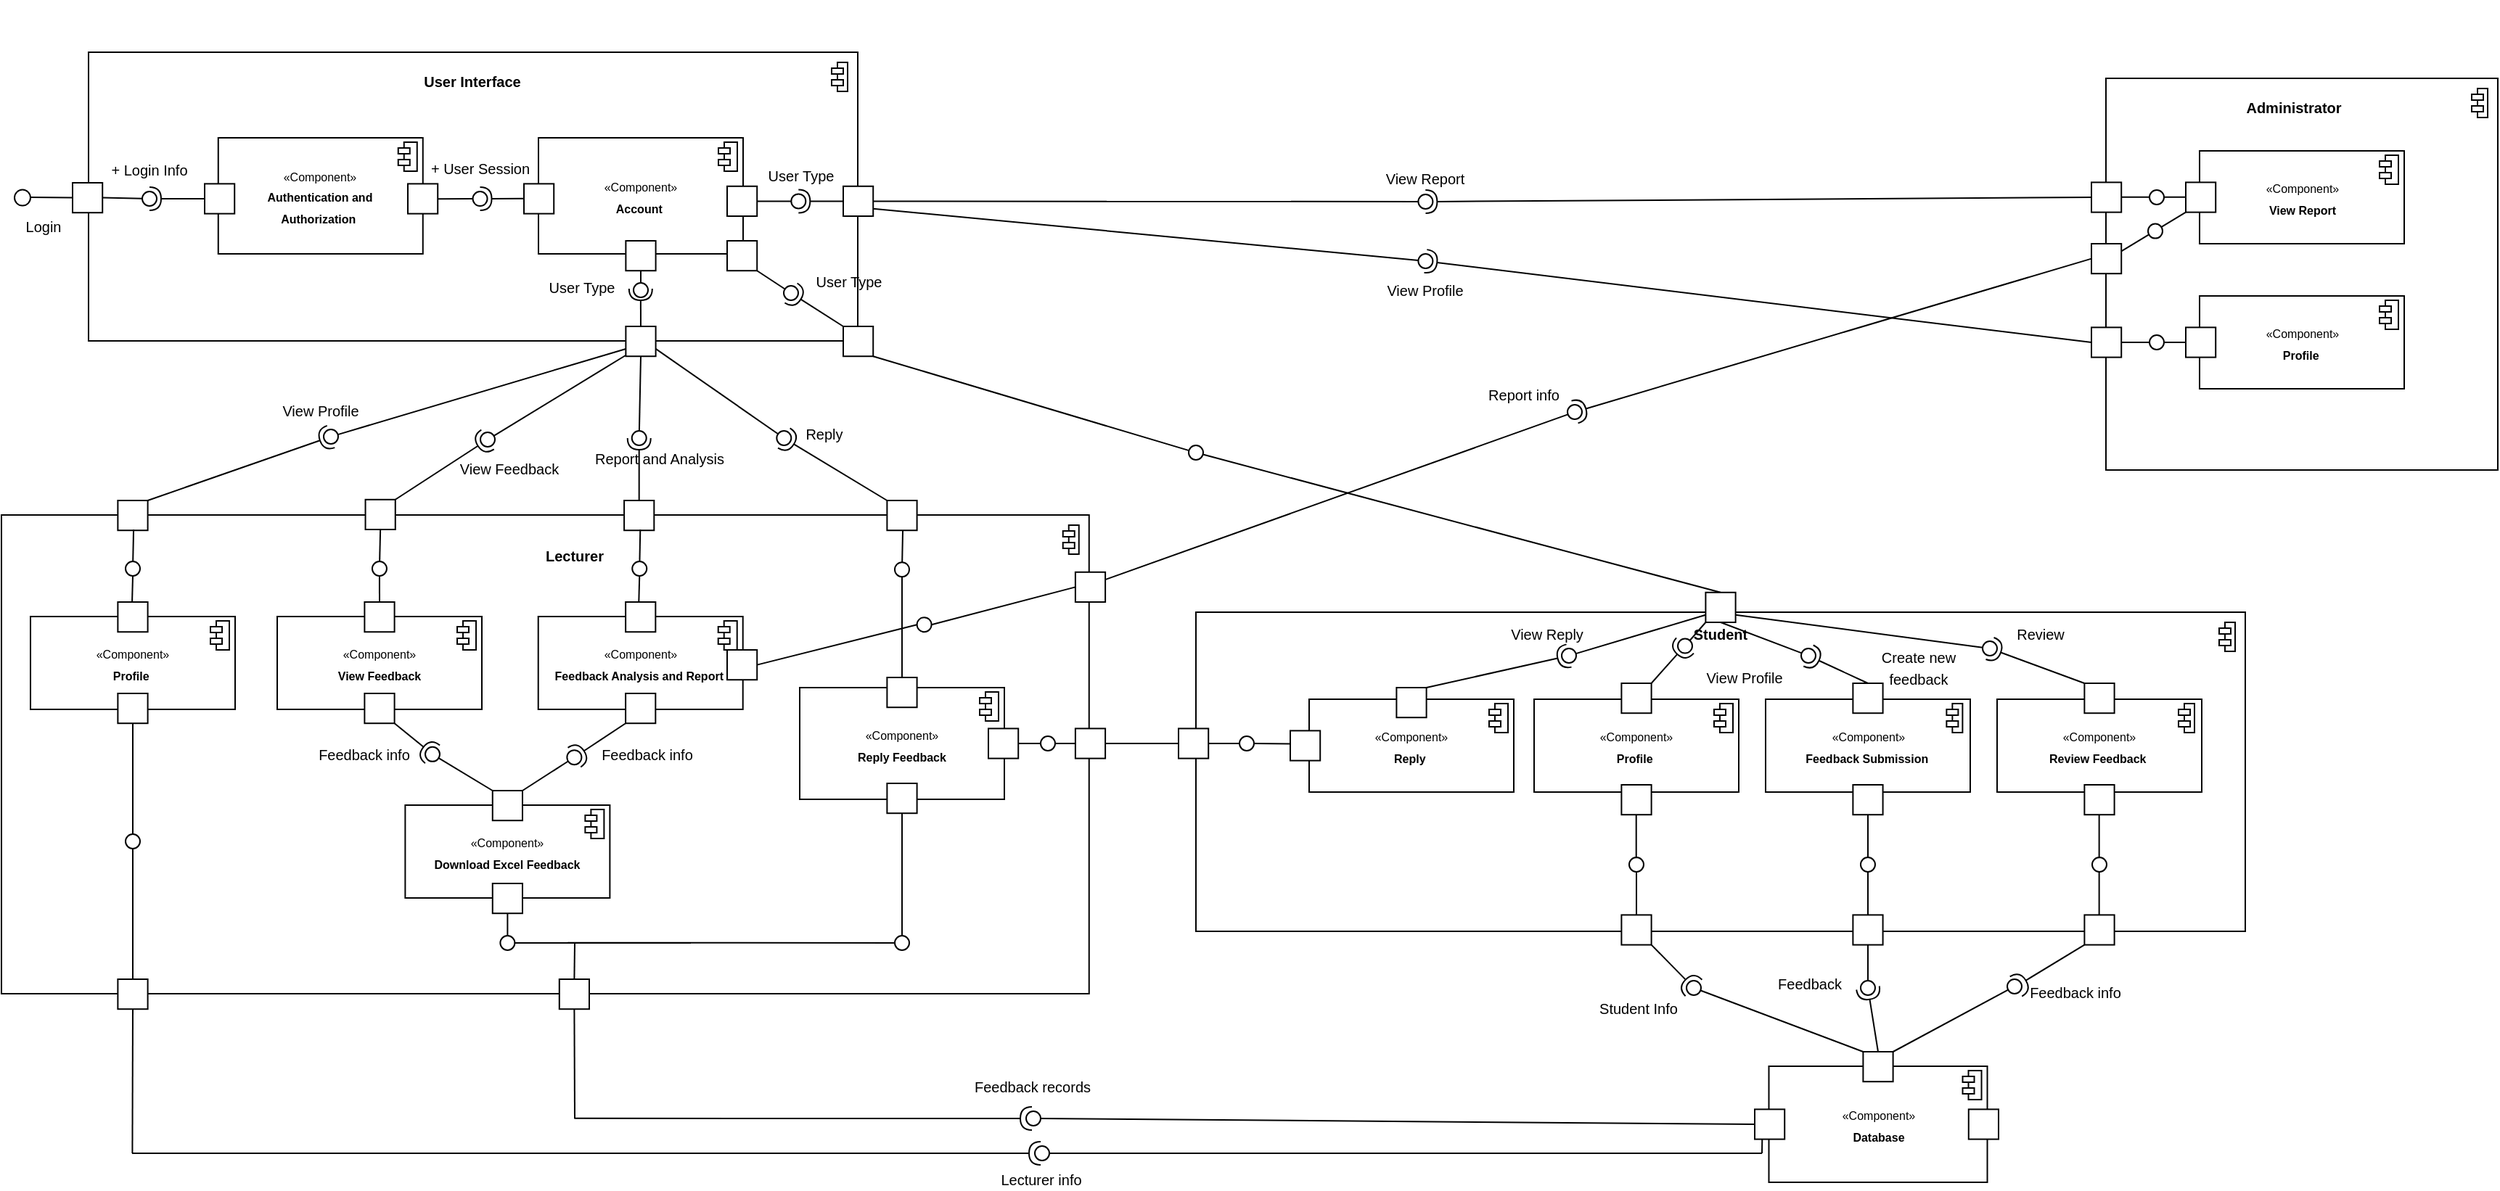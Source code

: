 <mxfile version="21.3.4" type="device">
  <diagram name="Page-1" id="-bnTTtl445jZ_6ajG-8d">
    <mxGraphModel dx="2624" dy="829" grid="1" gridSize="10" guides="1" tooltips="1" connect="1" arrows="1" fold="1" page="1" pageScale="1" pageWidth="850" pageHeight="1100" math="0" shadow="0">
      <root>
        <mxCell id="0" />
        <mxCell id="1" parent="0" />
        <mxCell id="VoS2cG7jSg4z9FvmRYZC-49" value="&lt;br&gt;" style="html=1;dropTarget=0;whiteSpace=wrap;container=0;" vertex="1" parent="1">
          <mxGeometry x="473" y="467" width="723" height="220" as="geometry" />
        </mxCell>
        <mxCell id="VoS2cG7jSg4z9FvmRYZC-22" value="&lt;br&gt;" style="html=1;dropTarget=0;whiteSpace=wrap;" vertex="1" parent="1">
          <mxGeometry x="-290" y="81" width="530" height="199" as="geometry" />
        </mxCell>
        <mxCell id="VoS2cG7jSg4z9FvmRYZC-23" value="" style="shape=module;jettyWidth=8;jettyHeight=4;movable=0;resizable=0;rotatable=0;deletable=0;editable=0;locked=1;connectable=0;" vertex="1" parent="VoS2cG7jSg4z9FvmRYZC-22">
          <mxGeometry x="1" width="11" height="20" relative="1" as="geometry">
            <mxPoint x="-18" y="7" as="offset" />
          </mxGeometry>
        </mxCell>
        <mxCell id="VoS2cG7jSg4z9FvmRYZC-37" value="" style="ellipse;whiteSpace=wrap;html=1;aspect=fixed;movable=1;resizable=1;rotatable=1;deletable=1;editable=1;locked=0;connectable=1;" vertex="1" parent="1">
          <mxGeometry x="-341" y="175.81" width="11" height="11" as="geometry" />
        </mxCell>
        <mxCell id="VoS2cG7jSg4z9FvmRYZC-38" value="" style="whiteSpace=wrap;html=1;aspect=fixed;movable=1;resizable=1;rotatable=1;deletable=1;editable=1;locked=0;connectable=1;" vertex="1" parent="1">
          <mxGeometry x="-301" y="171" width="20.61" height="20.61" as="geometry" />
        </mxCell>
        <mxCell id="VoS2cG7jSg4z9FvmRYZC-41" value="" style="endArrow=none;html=1;rounded=0;entryX=0;entryY=0.5;entryDx=0;entryDy=0;movable=1;resizable=1;rotatable=1;deletable=1;editable=1;locked=0;connectable=1;" edge="1" parent="1" target="VoS2cG7jSg4z9FvmRYZC-38">
          <mxGeometry width="50" height="50" relative="1" as="geometry">
            <mxPoint x="-330" y="181" as="sourcePoint" />
            <mxPoint x="-220" y="211" as="targetPoint" />
          </mxGeometry>
        </mxCell>
        <mxCell id="VoS2cG7jSg4z9FvmRYZC-44" value="&lt;font style=&quot;font-size: 10px;&quot;&gt;Login&lt;/font&gt;" style="text;html=1;strokeColor=none;fillColor=none;align=center;verticalAlign=middle;whiteSpace=wrap;rounded=0;movable=1;resizable=1;rotatable=1;deletable=1;editable=1;locked=0;connectable=1;" vertex="1" parent="1">
          <mxGeometry x="-341" y="191" width="40" height="20" as="geometry" />
        </mxCell>
        <mxCell id="VoS2cG7jSg4z9FvmRYZC-45" value="" style="rounded=0;orthogonalLoop=1;jettySize=auto;html=1;endArrow=none;endFill=0;sketch=0;sourcePerimeterSpacing=0;targetPerimeterSpacing=0;exitX=1;exitY=0.5;exitDx=0;exitDy=0;movable=1;resizable=1;rotatable=1;deletable=1;editable=1;locked=0;connectable=1;" edge="1" target="VoS2cG7jSg4z9FvmRYZC-47" parent="1" source="VoS2cG7jSg4z9FvmRYZC-38">
          <mxGeometry relative="1" as="geometry">
            <mxPoint x="-268" y="182" as="sourcePoint" />
          </mxGeometry>
        </mxCell>
        <mxCell id="VoS2cG7jSg4z9FvmRYZC-34" value="&lt;b style=&quot;border-color: var(--border-color);&quot;&gt;&lt;font style=&quot;font-size: 10px;&quot;&gt;User Interface&lt;/font&gt;&lt;/b&gt;" style="text;html=1;strokeColor=none;fillColor=none;align=center;verticalAlign=middle;whiteSpace=wrap;rounded=0;movable=1;resizable=1;rotatable=1;deletable=1;editable=1;locked=0;connectable=1;" vertex="1" parent="1">
          <mxGeometry x="-65.62" y="91.53" width="81.24" height="19.47" as="geometry" />
        </mxCell>
        <mxCell id="VoS2cG7jSg4z9FvmRYZC-24" value="&lt;font style=&quot;font-size: 8px;&quot;&gt;«Component»&lt;br&gt;&lt;b style=&quot;&quot;&gt;Authentication and &lt;br&gt;Authorization&amp;nbsp;&lt;/b&gt;&lt;/font&gt;" style="html=1;dropTarget=0;whiteSpace=wrap;movable=1;resizable=1;rotatable=1;deletable=1;editable=1;locked=0;connectable=1;" vertex="1" parent="1">
          <mxGeometry x="-200.62" y="140" width="141" height="80" as="geometry" />
        </mxCell>
        <mxCell id="VoS2cG7jSg4z9FvmRYZC-25" value="" style="shape=module;jettyWidth=8;jettyHeight=4;movable=1;resizable=1;rotatable=1;deletable=1;editable=1;locked=0;connectable=1;" vertex="1" parent="VoS2cG7jSg4z9FvmRYZC-24">
          <mxGeometry x="1" width="13" height="20" relative="1" as="geometry">
            <mxPoint x="-17" y="3" as="offset" />
          </mxGeometry>
        </mxCell>
        <mxCell id="VoS2cG7jSg4z9FvmRYZC-39" value="" style="whiteSpace=wrap;html=1;aspect=fixed;movable=1;resizable=1;rotatable=1;deletable=1;editable=1;locked=0;connectable=1;" vertex="1" parent="1">
          <mxGeometry x="-210" y="171.69" width="20.61" height="20.61" as="geometry" />
        </mxCell>
        <mxCell id="VoS2cG7jSg4z9FvmRYZC-46" value="" style="rounded=0;orthogonalLoop=1;jettySize=auto;html=1;endArrow=halfCircle;endFill=0;entryX=0.5;entryY=0.5;endSize=6;strokeWidth=1;sketch=0;exitX=0;exitY=0.5;exitDx=0;exitDy=0;movable=1;resizable=1;rotatable=1;deletable=1;editable=1;locked=0;connectable=1;" edge="1" target="VoS2cG7jSg4z9FvmRYZC-47" parent="1" source="VoS2cG7jSg4z9FvmRYZC-39">
          <mxGeometry relative="1" as="geometry">
            <mxPoint x="122" y="141" as="sourcePoint" />
          </mxGeometry>
        </mxCell>
        <mxCell id="VoS2cG7jSg4z9FvmRYZC-47" value="" style="ellipse;whiteSpace=wrap;html=1;align=center;aspect=fixed;resizable=1;points=[];outlineConnect=0;sketch=0;movable=1;rotatable=1;deletable=1;editable=1;locked=0;connectable=1;" vertex="1" parent="1">
          <mxGeometry x="-253" y="177" width="10" height="10" as="geometry" />
        </mxCell>
        <mxCell id="VoS2cG7jSg4z9FvmRYZC-48" value="&lt;font style=&quot;font-size: 10px;&quot;&gt;+ Login Info&lt;/font&gt;" style="text;html=1;strokeColor=none;fillColor=none;align=center;verticalAlign=middle;whiteSpace=wrap;rounded=0;movable=1;resizable=1;rotatable=1;deletable=1;editable=1;locked=0;connectable=1;" vertex="1" parent="1">
          <mxGeometry x="-279" y="151.69" width="62" height="20" as="geometry" />
        </mxCell>
        <mxCell id="VoS2cG7jSg4z9FvmRYZC-58" value="" style="group;movable=1;resizable=1;rotatable=1;deletable=1;editable=1;locked=0;connectable=1;" vertex="1" connectable="0" parent="1">
          <mxGeometry x="-310" y="470" width="740" height="360" as="geometry" />
        </mxCell>
        <mxCell id="VoS2cG7jSg4z9FvmRYZC-52" value="&lt;br&gt;" style="html=1;dropTarget=0;whiteSpace=wrap;movable=1;resizable=1;rotatable=1;deletable=1;editable=1;locked=0;connectable=1;" vertex="1" parent="VoS2cG7jSg4z9FvmRYZC-58">
          <mxGeometry x="-40" y="-70" width="749.38" height="330" as="geometry" />
        </mxCell>
        <mxCell id="VoS2cG7jSg4z9FvmRYZC-53" value="" style="shape=module;jettyWidth=8;jettyHeight=4;movable=1;resizable=1;rotatable=1;deletable=1;editable=1;locked=0;connectable=1;" vertex="1" parent="VoS2cG7jSg4z9FvmRYZC-52">
          <mxGeometry x="1" width="11" height="20" relative="1" as="geometry">
            <mxPoint x="-18" y="7" as="offset" />
          </mxGeometry>
        </mxCell>
        <mxCell id="VoS2cG7jSg4z9FvmRYZC-66" value="&lt;font style=&quot;font-size: 8px;&quot;&gt;«Component»&lt;br&gt;&lt;b&gt;View Feedback&lt;/b&gt;&lt;br&gt;&lt;/font&gt;" style="html=1;dropTarget=0;whiteSpace=wrap;movable=1;resizable=1;rotatable=1;deletable=1;editable=1;locked=0;connectable=1;" vertex="1" parent="VoS2cG7jSg4z9FvmRYZC-58">
          <mxGeometry x="150" width="141" height="64" as="geometry" />
        </mxCell>
        <mxCell id="VoS2cG7jSg4z9FvmRYZC-67" value="" style="shape=module;jettyWidth=8;jettyHeight=4;movable=1;resizable=1;rotatable=1;deletable=1;editable=1;locked=0;connectable=1;" vertex="1" parent="VoS2cG7jSg4z9FvmRYZC-66">
          <mxGeometry x="1" width="13" height="20" relative="1" as="geometry">
            <mxPoint x="-17" y="3" as="offset" />
          </mxGeometry>
        </mxCell>
        <mxCell id="VoS2cG7jSg4z9FvmRYZC-78" value="&lt;font style=&quot;font-size: 8px;&quot;&gt;«Component»&lt;br&gt;&lt;b&gt;Feedback Analysis and Report&amp;nbsp;&lt;/b&gt;&lt;br&gt;&lt;/font&gt;" style="html=1;dropTarget=0;whiteSpace=wrap;movable=1;resizable=1;rotatable=1;deletable=1;editable=1;locked=0;connectable=1;" vertex="1" parent="VoS2cG7jSg4z9FvmRYZC-58">
          <mxGeometry x="329.86" width="141" height="64" as="geometry" />
        </mxCell>
        <mxCell id="VoS2cG7jSg4z9FvmRYZC-79" value="" style="shape=module;jettyWidth=8;jettyHeight=4;movable=1;resizable=1;rotatable=1;deletable=1;editable=1;locked=0;connectable=1;" vertex="1" parent="VoS2cG7jSg4z9FvmRYZC-78">
          <mxGeometry x="1" width="13" height="20" relative="1" as="geometry">
            <mxPoint x="-17" y="3" as="offset" />
          </mxGeometry>
        </mxCell>
        <mxCell id="VoS2cG7jSg4z9FvmRYZC-92" value="&lt;font style=&quot;font-size: 8px;&quot;&gt;«Component»&lt;br&gt;&lt;b&gt;Reply Feedback&lt;/b&gt;&lt;br&gt;&lt;/font&gt;" style="html=1;dropTarget=0;whiteSpace=wrap;movable=1;resizable=1;rotatable=1;deletable=1;editable=1;locked=0;connectable=1;" vertex="1" parent="VoS2cG7jSg4z9FvmRYZC-58">
          <mxGeometry x="510" y="49" width="141" height="77" as="geometry" />
        </mxCell>
        <mxCell id="VoS2cG7jSg4z9FvmRYZC-93" value="" style="shape=module;jettyWidth=8;jettyHeight=4;movable=1;resizable=1;rotatable=1;deletable=1;editable=1;locked=0;connectable=1;" vertex="1" parent="VoS2cG7jSg4z9FvmRYZC-92">
          <mxGeometry x="1" width="13" height="20" relative="1" as="geometry">
            <mxPoint x="-17" y="3" as="offset" />
          </mxGeometry>
        </mxCell>
        <mxCell id="VoS2cG7jSg4z9FvmRYZC-173" value="" style="whiteSpace=wrap;html=1;aspect=fixed;movable=1;resizable=1;rotatable=1;deletable=1;editable=1;locked=0;connectable=1;container=0;fontStyle=1" vertex="1" parent="VoS2cG7jSg4z9FvmRYZC-58">
          <mxGeometry x="344.39" y="250" width="20.61" height="20.61" as="geometry" />
        </mxCell>
        <mxCell id="VoS2cG7jSg4z9FvmRYZC-190" value="&lt;font style=&quot;font-size: 8px;&quot;&gt;«Component»&lt;br&gt;&lt;b&gt;Download Excel Feedback&lt;/b&gt;&lt;br&gt;&lt;/font&gt;" style="html=1;dropTarget=0;whiteSpace=wrap;movable=1;resizable=1;rotatable=1;deletable=1;editable=1;locked=0;connectable=1;" vertex="1" parent="VoS2cG7jSg4z9FvmRYZC-58">
          <mxGeometry x="238.19" y="130" width="141" height="64" as="geometry" />
        </mxCell>
        <mxCell id="VoS2cG7jSg4z9FvmRYZC-191" value="" style="shape=module;jettyWidth=8;jettyHeight=4;movable=1;resizable=1;rotatable=1;deletable=1;editable=1;locked=0;connectable=1;" vertex="1" parent="VoS2cG7jSg4z9FvmRYZC-190">
          <mxGeometry x="1" width="13" height="20" relative="1" as="geometry">
            <mxPoint x="-17" y="3" as="offset" />
          </mxGeometry>
        </mxCell>
        <mxCell id="VoS2cG7jSg4z9FvmRYZC-195" value="" style="group;rotation=0;" vertex="1" connectable="0" parent="VoS2cG7jSg4z9FvmRYZC-58">
          <mxGeometry x="651" y="341" width="40" height="10" as="geometry" />
        </mxCell>
        <mxCell id="VoS2cG7jSg4z9FvmRYZC-194" value="" style="ellipse;whiteSpace=wrap;html=1;align=center;aspect=fixed;resizable=0;points=[];outlineConnect=0;sketch=0;rotation=-180;" vertex="1" parent="VoS2cG7jSg4z9FvmRYZC-195">
          <mxGeometry x="15" width="10" height="10" as="geometry" />
        </mxCell>
        <mxCell id="VoS2cG7jSg4z9FvmRYZC-193" value="" style="rounded=0;orthogonalLoop=1;jettySize=auto;html=1;endArrow=halfCircle;endFill=0;entryX=0.6;entryY=0.5;endSize=6;strokeWidth=1;sketch=0;exitX=0.507;exitY=0.972;exitDx=0;exitDy=0;exitPerimeter=0;entryDx=0;entryDy=0;entryPerimeter=0;" edge="1" target="VoS2cG7jSg4z9FvmRYZC-194" parent="VoS2cG7jSg4z9FvmRYZC-58">
          <mxGeometry relative="1" as="geometry">
            <mxPoint x="354.656" y="345.92" as="sourcePoint" />
            <mxPoint x="666" y="346" as="targetPoint" />
          </mxGeometry>
        </mxCell>
        <mxCell id="VoS2cG7jSg4z9FvmRYZC-202" value="" style="ellipse;whiteSpace=wrap;html=1;align=center;aspect=fixed;resizable=0;points=[];outlineConnect=0;sketch=0;" vertex="1" parent="VoS2cG7jSg4z9FvmRYZC-58">
          <mxGeometry x="303.69" y="220" width="10" height="10" as="geometry" />
        </mxCell>
        <mxCell id="VoS2cG7jSg4z9FvmRYZC-200" value="" style="rounded=0;orthogonalLoop=1;jettySize=auto;html=1;endArrow=none;endFill=0;sketch=0;sourcePerimeterSpacing=0;targetPerimeterSpacing=0;" edge="1" target="VoS2cG7jSg4z9FvmRYZC-202" parent="VoS2cG7jSg4z9FvmRYZC-58">
          <mxGeometry relative="1" as="geometry">
            <mxPoint x="435" y="225" as="sourcePoint" />
          </mxGeometry>
        </mxCell>
        <mxCell id="VoS2cG7jSg4z9FvmRYZC-203" value="" style="endArrow=none;html=1;rounded=0;exitX=0.5;exitY=0;exitDx=0;exitDy=0;" edge="1" parent="VoS2cG7jSg4z9FvmRYZC-58" source="VoS2cG7jSg4z9FvmRYZC-173">
          <mxGeometry width="50" height="50" relative="1" as="geometry">
            <mxPoint x="354.695" y="245" as="sourcePoint" />
            <mxPoint x="355" y="225" as="targetPoint" />
          </mxGeometry>
        </mxCell>
        <mxCell id="VoS2cG7jSg4z9FvmRYZC-214" value="" style="endArrow=none;html=1;rounded=0;entryX=0.5;entryY=1;entryDx=0;entryDy=0;" edge="1" parent="VoS2cG7jSg4z9FvmRYZC-58" source="VoS2cG7jSg4z9FvmRYZC-202" target="VoS2cG7jSg4z9FvmRYZC-190">
          <mxGeometry width="50" height="50" relative="1" as="geometry">
            <mxPoint x="365" y="190" as="sourcePoint" />
            <mxPoint x="415" y="140" as="targetPoint" />
          </mxGeometry>
        </mxCell>
        <mxCell id="VoS2cG7jSg4z9FvmRYZC-215" value="" style="ellipse;whiteSpace=wrap;html=1;align=center;aspect=fixed;resizable=0;points=[];outlineConnect=0;sketch=0;" vertex="1" parent="VoS2cG7jSg4z9FvmRYZC-58">
          <mxGeometry x="575.5" y="220" width="10" height="10" as="geometry" />
        </mxCell>
        <mxCell id="VoS2cG7jSg4z9FvmRYZC-216" value="" style="rounded=0;orthogonalLoop=1;jettySize=auto;html=1;endArrow=none;endFill=0;sketch=0;sourcePerimeterSpacing=0;targetPerimeterSpacing=0;" edge="1" parent="VoS2cG7jSg4z9FvmRYZC-58" source="VoS2cG7jSg4z9FvmRYZC-215">
          <mxGeometry relative="1" as="geometry">
            <mxPoint x="486" y="224.86" as="sourcePoint" />
            <mxPoint x="350" y="224.86" as="targetPoint" />
          </mxGeometry>
        </mxCell>
        <mxCell id="VoS2cG7jSg4z9FvmRYZC-217" value="" style="endArrow=none;html=1;rounded=0;entryX=0.5;entryY=1;entryDx=0;entryDy=0;" edge="1" parent="VoS2cG7jSg4z9FvmRYZC-58" source="VoS2cG7jSg4z9FvmRYZC-215" target="VoS2cG7jSg4z9FvmRYZC-92">
          <mxGeometry width="50" height="50" relative="1" as="geometry">
            <mxPoint x="580.25" y="206" as="sourcePoint" />
            <mxPoint x="580.25" y="180" as="targetPoint" />
          </mxGeometry>
        </mxCell>
        <mxCell id="VoS2cG7jSg4z9FvmRYZC-218" value="" style="whiteSpace=wrap;html=1;aspect=fixed;movable=1;resizable=1;rotatable=1;deletable=1;editable=1;locked=0;connectable=1;container=0;fontStyle=1" vertex="1" parent="VoS2cG7jSg4z9FvmRYZC-58">
          <mxGeometry x="298.38" y="184" width="20.61" height="20.61" as="geometry" />
        </mxCell>
        <mxCell id="VoS2cG7jSg4z9FvmRYZC-219" value="" style="whiteSpace=wrap;html=1;aspect=fixed;movable=1;resizable=1;rotatable=1;deletable=1;editable=1;locked=0;connectable=1;container=0;fontStyle=1" vertex="1" parent="VoS2cG7jSg4z9FvmRYZC-58">
          <mxGeometry x="570.19" y="115" width="20.61" height="20.61" as="geometry" />
        </mxCell>
        <mxCell id="VoS2cG7jSg4z9FvmRYZC-249" value="" style="whiteSpace=wrap;html=1;aspect=fixed;movable=1;resizable=1;rotatable=1;deletable=1;editable=1;locked=0;connectable=1;container=0;fontStyle=1" vertex="1" parent="VoS2cG7jSg4z9FvmRYZC-58">
          <mxGeometry x="210.19" y="-10" width="20.61" height="20.61" as="geometry" />
        </mxCell>
        <mxCell id="VoS2cG7jSg4z9FvmRYZC-250" value="" style="whiteSpace=wrap;html=1;aspect=fixed;movable=1;resizable=1;rotatable=1;deletable=1;editable=1;locked=0;connectable=1;container=0;fontStyle=1" vertex="1" parent="VoS2cG7jSg4z9FvmRYZC-58">
          <mxGeometry x="210.19" y="53" width="20.61" height="20.61" as="geometry" />
        </mxCell>
        <mxCell id="VoS2cG7jSg4z9FvmRYZC-251" value="" style="whiteSpace=wrap;html=1;aspect=fixed;movable=1;resizable=1;rotatable=1;deletable=1;editable=1;locked=0;connectable=1;container=0;fontStyle=1" vertex="1" parent="VoS2cG7jSg4z9FvmRYZC-58">
          <mxGeometry x="390.06" y="-10" width="20.61" height="20.61" as="geometry" />
        </mxCell>
        <mxCell id="VoS2cG7jSg4z9FvmRYZC-252" value="" style="whiteSpace=wrap;html=1;aspect=fixed;movable=1;resizable=1;rotatable=1;deletable=1;editable=1;locked=0;connectable=1;container=0;fontStyle=1" vertex="1" parent="VoS2cG7jSg4z9FvmRYZC-58">
          <mxGeometry x="390.05" y="53" width="20.61" height="20.61" as="geometry" />
        </mxCell>
        <mxCell id="VoS2cG7jSg4z9FvmRYZC-253" value="" style="whiteSpace=wrap;html=1;aspect=fixed;movable=1;resizable=1;rotatable=1;deletable=1;editable=1;locked=0;connectable=1;container=0;fontStyle=1" vertex="1" parent="VoS2cG7jSg4z9FvmRYZC-58">
          <mxGeometry x="570.19" y="42" width="20.61" height="20.61" as="geometry" />
        </mxCell>
        <mxCell id="VoS2cG7jSg4z9FvmRYZC-254" value="" style="whiteSpace=wrap;html=1;aspect=fixed;movable=1;resizable=1;rotatable=1;deletable=1;editable=1;locked=0;connectable=1;container=0;fontStyle=1" vertex="1" parent="VoS2cG7jSg4z9FvmRYZC-58">
          <mxGeometry x="570.19" y="-80" width="20.61" height="20.61" as="geometry" />
        </mxCell>
        <mxCell id="VoS2cG7jSg4z9FvmRYZC-255" value="" style="whiteSpace=wrap;html=1;aspect=fixed;movable=1;resizable=1;rotatable=1;deletable=1;editable=1;locked=0;connectable=1;container=0;fontStyle=1" vertex="1" parent="VoS2cG7jSg4z9FvmRYZC-58">
          <mxGeometry x="389.05" y="-80" width="20.61" height="20.61" as="geometry" />
        </mxCell>
        <mxCell id="VoS2cG7jSg4z9FvmRYZC-257" value="" style="rounded=0;orthogonalLoop=1;jettySize=auto;html=1;endArrow=none;endFill=0;sketch=0;sourcePerimeterSpacing=0;targetPerimeterSpacing=0;exitX=1;exitY=0;exitDx=0;exitDy=0;" edge="1" target="VoS2cG7jSg4z9FvmRYZC-259" parent="VoS2cG7jSg4z9FvmRYZC-58" source="VoS2cG7jSg4z9FvmRYZC-295">
          <mxGeometry relative="1" as="geometry">
            <mxPoint x="320" y="95" as="sourcePoint" />
          </mxGeometry>
        </mxCell>
        <mxCell id="VoS2cG7jSg4z9FvmRYZC-258" value="" style="rounded=0;orthogonalLoop=1;jettySize=auto;html=1;endArrow=halfCircle;endFill=0;entryX=0.5;entryY=0.5;endSize=6;strokeWidth=1;sketch=0;exitX=0;exitY=1;exitDx=0;exitDy=0;" edge="1" target="VoS2cG7jSg4z9FvmRYZC-259" parent="VoS2cG7jSg4z9FvmRYZC-58" source="VoS2cG7jSg4z9FvmRYZC-252">
          <mxGeometry relative="1" as="geometry">
            <mxPoint x="360" y="95" as="sourcePoint" />
          </mxGeometry>
        </mxCell>
        <mxCell id="VoS2cG7jSg4z9FvmRYZC-259" value="" style="ellipse;whiteSpace=wrap;html=1;align=center;aspect=fixed;resizable=0;points=[];outlineConnect=0;sketch=0;" vertex="1" parent="VoS2cG7jSg4z9FvmRYZC-58">
          <mxGeometry x="349.69" y="92.07" width="10" height="10" as="geometry" />
        </mxCell>
        <mxCell id="VoS2cG7jSg4z9FvmRYZC-261" value="" style="rounded=0;orthogonalLoop=1;jettySize=auto;html=1;endArrow=halfCircle;endFill=0;entryX=0.5;entryY=0.5;endSize=6;strokeWidth=1;sketch=0;exitX=1;exitY=1;exitDx=0;exitDy=0;" edge="1" parent="VoS2cG7jSg4z9FvmRYZC-58" target="VoS2cG7jSg4z9FvmRYZC-262" source="VoS2cG7jSg4z9FvmRYZC-250">
          <mxGeometry relative="1" as="geometry">
            <mxPoint x="381.119" y="107.929" as="sourcePoint" />
          </mxGeometry>
        </mxCell>
        <mxCell id="VoS2cG7jSg4z9FvmRYZC-260" value="" style="rounded=0;orthogonalLoop=1;jettySize=auto;html=1;endArrow=none;endFill=0;sketch=0;sourcePerimeterSpacing=0;targetPerimeterSpacing=0;exitX=0;exitY=0;exitDx=0;exitDy=0;" edge="1" parent="VoS2cG7jSg4z9FvmRYZC-58" target="VoS2cG7jSg4z9FvmRYZC-262" source="VoS2cG7jSg4z9FvmRYZC-295">
          <mxGeometry relative="1" as="geometry">
            <mxPoint x="420.119" y="72.929" as="sourcePoint" />
          </mxGeometry>
        </mxCell>
        <mxCell id="VoS2cG7jSg4z9FvmRYZC-276" value="&lt;font style=&quot;font-size: 10px;&quot;&gt;Feedback records&lt;/font&gt;" style="text;html=1;strokeColor=none;fillColor=none;align=center;verticalAlign=middle;whiteSpace=wrap;rounded=0;movable=1;resizable=1;rotatable=1;deletable=1;editable=1;locked=0;connectable=1;" vertex="1" parent="VoS2cG7jSg4z9FvmRYZC-58">
          <mxGeometry x="621.46" y="316" width="99.09" height="15" as="geometry" />
        </mxCell>
        <mxCell id="VoS2cG7jSg4z9FvmRYZC-287" value="" style="ellipse;whiteSpace=wrap;html=1;align=center;aspect=fixed;resizable=0;points=[];outlineConnect=0;sketch=0;" vertex="1" parent="VoS2cG7jSg4z9FvmRYZC-58">
          <mxGeometry x="215.47" y="-38" width="10" height="10" as="geometry" />
        </mxCell>
        <mxCell id="VoS2cG7jSg4z9FvmRYZC-288" value="" style="rounded=0;orthogonalLoop=1;jettySize=auto;html=1;endArrow=none;endFill=0;sketch=0;sourcePerimeterSpacing=0;targetPerimeterSpacing=0;entryX=0.5;entryY=0;entryDx=0;entryDy=0;" edge="1" parent="VoS2cG7jSg4z9FvmRYZC-58" source="VoS2cG7jSg4z9FvmRYZC-287" target="VoS2cG7jSg4z9FvmRYZC-249">
          <mxGeometry relative="1" as="geometry">
            <mxPoint x="98.38" y="-28" as="sourcePoint" />
            <mxPoint x="98.38" y="-6" as="targetPoint" />
          </mxGeometry>
        </mxCell>
        <mxCell id="VoS2cG7jSg4z9FvmRYZC-292" value="" style="ellipse;whiteSpace=wrap;html=1;align=center;aspect=fixed;resizable=0;points=[];outlineConnect=0;sketch=0;" vertex="1" parent="VoS2cG7jSg4z9FvmRYZC-58">
          <mxGeometry x="575.49" y="-37.39" width="10" height="10" as="geometry" />
        </mxCell>
        <mxCell id="VoS2cG7jSg4z9FvmRYZC-293" value="" style="rounded=0;orthogonalLoop=1;jettySize=auto;html=1;endArrow=none;endFill=0;sketch=0;sourcePerimeterSpacing=0;targetPerimeterSpacing=0;entryX=0.5;entryY=0;entryDx=0;entryDy=0;" edge="1" parent="VoS2cG7jSg4z9FvmRYZC-58" source="VoS2cG7jSg4z9FvmRYZC-292" target="VoS2cG7jSg4z9FvmRYZC-253">
          <mxGeometry relative="1" as="geometry">
            <mxPoint x="578.4" y="-27.39" as="sourcePoint" />
            <mxPoint x="580.02" y="-9.39" as="targetPoint" />
          </mxGeometry>
        </mxCell>
        <mxCell id="VoS2cG7jSg4z9FvmRYZC-294" value="" style="rounded=0;orthogonalLoop=1;jettySize=auto;html=1;endArrow=none;endFill=0;sketch=0;sourcePerimeterSpacing=0;targetPerimeterSpacing=0;exitX=0.5;exitY=1;exitDx=0;exitDy=0;" edge="1" parent="VoS2cG7jSg4z9FvmRYZC-58" target="VoS2cG7jSg4z9FvmRYZC-292">
          <mxGeometry relative="1" as="geometry">
            <mxPoint x="581.02" y="-59.39" as="sourcePoint" />
          </mxGeometry>
        </mxCell>
        <mxCell id="VoS2cG7jSg4z9FvmRYZC-264" value="" style="group;rotation=-225;" vertex="1" connectable="0" parent="VoS2cG7jSg4z9FvmRYZC-58">
          <mxGeometry x="249.999" y="87.929" width="14.142" height="14.142" as="geometry" />
        </mxCell>
        <mxCell id="VoS2cG7jSg4z9FvmRYZC-263" value="" style="group;rotation=-90;" vertex="1" connectable="0" parent="VoS2cG7jSg4z9FvmRYZC-264">
          <mxGeometry x="2" y="2" width="10" height="10" as="geometry" />
        </mxCell>
        <mxCell id="VoS2cG7jSg4z9FvmRYZC-262" value="" style="ellipse;whiteSpace=wrap;html=1;align=center;aspect=fixed;resizable=0;points=[];outlineConnect=0;sketch=0;rotation=-90;" vertex="1" parent="VoS2cG7jSg4z9FvmRYZC-263">
          <mxGeometry width="10" height="10" as="geometry" />
        </mxCell>
        <mxCell id="VoS2cG7jSg4z9FvmRYZC-295" value="" style="whiteSpace=wrap;html=1;aspect=fixed;movable=1;resizable=1;rotatable=1;deletable=1;editable=1;locked=0;connectable=1;container=0;fontStyle=1" vertex="1" parent="VoS2cG7jSg4z9FvmRYZC-58">
          <mxGeometry x="298.38" y="120" width="20.61" height="20.61" as="geometry" />
        </mxCell>
        <mxCell id="VoS2cG7jSg4z9FvmRYZC-296" value="&lt;font style=&quot;font-size: 8px;&quot;&gt;«Component»&lt;br&gt;&lt;b&gt;Profile&amp;nbsp;&lt;/b&gt;&lt;br&gt;&lt;/font&gt;" style="html=1;dropTarget=0;whiteSpace=wrap;movable=1;resizable=1;rotatable=1;deletable=1;editable=1;locked=0;connectable=1;container=0;" vertex="1" parent="VoS2cG7jSg4z9FvmRYZC-58">
          <mxGeometry x="-20" width="141" height="64" as="geometry" />
        </mxCell>
        <mxCell id="VoS2cG7jSg4z9FvmRYZC-297" value="" style="shape=module;jettyWidth=8;jettyHeight=4;movable=1;resizable=1;rotatable=1;deletable=1;editable=1;locked=0;connectable=1;" vertex="1" parent="VoS2cG7jSg4z9FvmRYZC-58">
          <mxGeometry x="104" y="3" width="13" height="20" as="geometry" />
        </mxCell>
        <mxCell id="VoS2cG7jSg4z9FvmRYZC-298" value="" style="whiteSpace=wrap;html=1;aspect=fixed;movable=1;resizable=1;rotatable=1;deletable=1;editable=1;locked=0;connectable=1;container=0;fontStyle=1" vertex="1" parent="VoS2cG7jSg4z9FvmRYZC-58">
          <mxGeometry x="40.19" y="-10" width="20.61" height="20.61" as="geometry" />
        </mxCell>
        <mxCell id="VoS2cG7jSg4z9FvmRYZC-299" value="" style="whiteSpace=wrap;html=1;aspect=fixed;movable=1;resizable=1;rotatable=1;deletable=1;editable=1;locked=0;connectable=1;container=0;fontStyle=1" vertex="1" parent="VoS2cG7jSg4z9FvmRYZC-58">
          <mxGeometry x="40.19" y="-80" width="20.61" height="20.61" as="geometry" />
        </mxCell>
        <mxCell id="VoS2cG7jSg4z9FvmRYZC-300" value="" style="whiteSpace=wrap;html=1;aspect=fixed;movable=1;resizable=1;rotatable=1;deletable=1;editable=1;locked=0;connectable=1;container=0;fontStyle=1" vertex="1" parent="VoS2cG7jSg4z9FvmRYZC-58">
          <mxGeometry x="40.19" y="53" width="20.61" height="20.61" as="geometry" />
        </mxCell>
        <mxCell id="VoS2cG7jSg4z9FvmRYZC-301" value="" style="whiteSpace=wrap;html=1;aspect=fixed;movable=1;resizable=1;rotatable=1;deletable=1;editable=1;locked=0;connectable=1;container=0;fontStyle=1" vertex="1" parent="VoS2cG7jSg4z9FvmRYZC-58">
          <mxGeometry x="40.19" y="250" width="20.61" height="20.61" as="geometry" />
        </mxCell>
        <mxCell id="VoS2cG7jSg4z9FvmRYZC-308" value="" style="endArrow=none;html=1;rounded=0;entryX=0.5;entryY=1;entryDx=0;entryDy=0;" edge="1" parent="VoS2cG7jSg4z9FvmRYZC-58" target="VoS2cG7jSg4z9FvmRYZC-301">
          <mxGeometry width="50" height="50" relative="1" as="geometry">
            <mxPoint x="50.21" y="370" as="sourcePoint" />
            <mxPoint x="50.21" y="295" as="targetPoint" />
          </mxGeometry>
        </mxCell>
        <mxCell id="VoS2cG7jSg4z9FvmRYZC-309" value="" style="endArrow=none;html=1;rounded=0;entryX=0.5;entryY=1;entryDx=0;entryDy=0;exitX=0.5;exitY=0;exitDx=0;exitDy=0;" edge="1" parent="VoS2cG7jSg4z9FvmRYZC-58" source="VoS2cG7jSg4z9FvmRYZC-301" target="VoS2cG7jSg4z9FvmRYZC-300">
          <mxGeometry width="50" height="50" relative="1" as="geometry">
            <mxPoint x="50.42" y="194" as="sourcePoint" />
            <mxPoint x="50.21" y="95" as="targetPoint" />
          </mxGeometry>
        </mxCell>
        <mxCell id="VoS2cG7jSg4z9FvmRYZC-310" value="" style="ellipse;whiteSpace=wrap;html=1;align=center;aspect=fixed;resizable=0;points=[];outlineConnect=0;sketch=0;" vertex="1" parent="VoS2cG7jSg4z9FvmRYZC-58">
          <mxGeometry x="45.5" y="150" width="10" height="10" as="geometry" />
        </mxCell>
        <mxCell id="VoS2cG7jSg4z9FvmRYZC-312" value="" style="ellipse;whiteSpace=wrap;html=1;align=center;aspect=fixed;resizable=0;points=[];outlineConnect=0;sketch=0;" vertex="1" parent="VoS2cG7jSg4z9FvmRYZC-58">
          <mxGeometry x="45.5" y="-38" width="10" height="10" as="geometry" />
        </mxCell>
        <mxCell id="VoS2cG7jSg4z9FvmRYZC-313" value="" style="rounded=0;orthogonalLoop=1;jettySize=auto;html=1;endArrow=none;endFill=0;sketch=0;sourcePerimeterSpacing=0;targetPerimeterSpacing=0;entryX=0.5;entryY=0;entryDx=0;entryDy=0;" edge="1" parent="VoS2cG7jSg4z9FvmRYZC-58" source="VoS2cG7jSg4z9FvmRYZC-312">
          <mxGeometry relative="1" as="geometry">
            <mxPoint x="-71.59" y="-28" as="sourcePoint" />
            <mxPoint x="50.03" y="-10" as="targetPoint" />
          </mxGeometry>
        </mxCell>
        <mxCell id="VoS2cG7jSg4z9FvmRYZC-314" value="" style="rounded=0;orthogonalLoop=1;jettySize=auto;html=1;endArrow=none;endFill=0;sketch=0;sourcePerimeterSpacing=0;targetPerimeterSpacing=0;exitX=0.5;exitY=1;exitDx=0;exitDy=0;" edge="1" parent="VoS2cG7jSg4z9FvmRYZC-58" target="VoS2cG7jSg4z9FvmRYZC-312">
          <mxGeometry relative="1" as="geometry">
            <mxPoint x="51.03" y="-60" as="sourcePoint" />
          </mxGeometry>
        </mxCell>
        <mxCell id="VoS2cG7jSg4z9FvmRYZC-331" value="" style="whiteSpace=wrap;html=1;aspect=fixed;movable=1;resizable=1;rotatable=1;deletable=1;editable=1;locked=0;connectable=1;container=0;fontStyle=1" vertex="1" parent="VoS2cG7jSg4z9FvmRYZC-58">
          <mxGeometry x="640" y="77.2" width="20.61" height="20.61" as="geometry" />
        </mxCell>
        <mxCell id="VoS2cG7jSg4z9FvmRYZC-339" value="&lt;font style=&quot;font-size: 10px;&quot;&gt;Feedback info&lt;/font&gt;" style="text;html=1;strokeColor=none;fillColor=none;align=center;verticalAlign=middle;whiteSpace=wrap;rounded=0;movable=1;resizable=1;rotatable=1;deletable=1;editable=1;locked=0;connectable=1;" vertex="1" parent="VoS2cG7jSg4z9FvmRYZC-58">
          <mxGeometry x="170" y="87.93" width="80" height="15" as="geometry" />
        </mxCell>
        <mxCell id="VoS2cG7jSg4z9FvmRYZC-343" value="&lt;font style=&quot;font-size: 10px;&quot;&gt;Feedback info&lt;/font&gt;" style="text;html=1;strokeColor=none;fillColor=none;align=center;verticalAlign=middle;whiteSpace=wrap;rounded=0;movable=1;resizable=1;rotatable=1;deletable=1;editable=1;locked=0;connectable=1;" vertex="1" parent="VoS2cG7jSg4z9FvmRYZC-58">
          <mxGeometry x="365" y="87.93" width="80" height="15" as="geometry" />
        </mxCell>
        <mxCell id="VoS2cG7jSg4z9FvmRYZC-347" value="" style="whiteSpace=wrap;html=1;aspect=fixed;movable=1;resizable=1;rotatable=1;deletable=1;editable=1;locked=0;connectable=1;container=0;fontStyle=1" vertex="1" parent="VoS2cG7jSg4z9FvmRYZC-58">
          <mxGeometry x="460.0" y="23" width="20.61" height="20.61" as="geometry" />
        </mxCell>
        <mxCell id="VoS2cG7jSg4z9FvmRYZC-348" value="" style="whiteSpace=wrap;html=1;aspect=fixed;movable=1;resizable=1;rotatable=1;deletable=1;editable=1;locked=0;connectable=1;container=0;fontStyle=1" vertex="1" parent="VoS2cG7jSg4z9FvmRYZC-58">
          <mxGeometry x="699.94" y="-30.61" width="20.61" height="20.61" as="geometry" />
        </mxCell>
        <mxCell id="VoS2cG7jSg4z9FvmRYZC-349" value="" style="endArrow=none;html=1;rounded=0;exitX=1;exitY=0.5;exitDx=0;exitDy=0;entryX=0;entryY=0.5;entryDx=0;entryDy=0;" edge="1" parent="VoS2cG7jSg4z9FvmRYZC-58" source="VoS2cG7jSg4z9FvmRYZC-350" target="VoS2cG7jSg4z9FvmRYZC-348">
          <mxGeometry width="50" height="50" relative="1" as="geometry">
            <mxPoint x="600" y="50" as="sourcePoint" />
            <mxPoint x="650" as="targetPoint" />
          </mxGeometry>
        </mxCell>
        <mxCell id="VoS2cG7jSg4z9FvmRYZC-350" value="" style="ellipse;whiteSpace=wrap;html=1;align=center;aspect=fixed;resizable=0;points=[];outlineConnect=0;sketch=0;" vertex="1" parent="VoS2cG7jSg4z9FvmRYZC-58">
          <mxGeometry x="590.8" y="0.61" width="10" height="10" as="geometry" />
        </mxCell>
        <mxCell id="VoS2cG7jSg4z9FvmRYZC-352" value="" style="endArrow=none;html=1;rounded=0;exitX=1;exitY=0.5;exitDx=0;exitDy=0;entryX=0;entryY=0.5;entryDx=0;entryDy=0;" edge="1" parent="VoS2cG7jSg4z9FvmRYZC-58" source="VoS2cG7jSg4z9FvmRYZC-347" target="VoS2cG7jSg4z9FvmRYZC-350">
          <mxGeometry width="50" height="50" relative="1" as="geometry">
            <mxPoint x="171" y="503" as="sourcePoint" />
            <mxPoint x="390" y="450" as="targetPoint" />
          </mxGeometry>
        </mxCell>
        <mxCell id="VoS2cG7jSg4z9FvmRYZC-59" value="" style="group" vertex="1" connectable="0" parent="1">
          <mxGeometry x="706" y="45" width="620" height="279.0" as="geometry" />
        </mxCell>
        <mxCell id="VoS2cG7jSg4z9FvmRYZC-55" value="&lt;br&gt;" style="html=1;dropTarget=0;whiteSpace=wrap;" vertex="1" parent="VoS2cG7jSg4z9FvmRYZC-59">
          <mxGeometry x="394" y="54" width="270" height="270" as="geometry" />
        </mxCell>
        <mxCell id="VoS2cG7jSg4z9FvmRYZC-56" value="" style="shape=module;jettyWidth=8;jettyHeight=4;" vertex="1" parent="VoS2cG7jSg4z9FvmRYZC-55">
          <mxGeometry x="1" width="11" height="20" relative="1" as="geometry">
            <mxPoint x="-18" y="7" as="offset" />
          </mxGeometry>
        </mxCell>
        <mxCell id="VoS2cG7jSg4z9FvmRYZC-57" value="&lt;b style=&quot;border-color: var(--border-color);&quot;&gt;&lt;font style=&quot;font-size: 10px;&quot;&gt;Administrator&lt;/font&gt;&lt;/b&gt;" style="text;html=1;strokeColor=none;fillColor=none;align=center;verticalAlign=middle;whiteSpace=wrap;rounded=0;" vertex="1" parent="VoS2cG7jSg4z9FvmRYZC-59">
          <mxGeometry x="483.38" y="64.53" width="81.24" height="19.47" as="geometry" />
        </mxCell>
        <mxCell id="VoS2cG7jSg4z9FvmRYZC-90" value="&lt;font style=&quot;font-size: 8px;&quot;&gt;«Component»&lt;br&gt;&lt;b&gt;View Report&lt;/b&gt;&lt;br&gt;&lt;/font&gt;" style="html=1;dropTarget=0;whiteSpace=wrap;movable=1;resizable=1;rotatable=1;deletable=1;editable=1;locked=0;connectable=1;" vertex="1" parent="VoS2cG7jSg4z9FvmRYZC-59">
          <mxGeometry x="458.5" y="104" width="141" height="64" as="geometry" />
        </mxCell>
        <mxCell id="VoS2cG7jSg4z9FvmRYZC-91" value="" style="shape=module;jettyWidth=8;jettyHeight=4;" vertex="1" parent="VoS2cG7jSg4z9FvmRYZC-90">
          <mxGeometry x="1" width="13" height="20" relative="1" as="geometry">
            <mxPoint x="-17" y="3" as="offset" />
          </mxGeometry>
        </mxCell>
        <mxCell id="VoS2cG7jSg4z9FvmRYZC-346" value="" style="group" vertex="1" connectable="0" parent="VoS2cG7jSg4z9FvmRYZC-59">
          <mxGeometry x="458.5" y="204" width="141" height="64" as="geometry" />
        </mxCell>
        <mxCell id="VoS2cG7jSg4z9FvmRYZC-344" value="&lt;font style=&quot;font-size: 8px;&quot;&gt;«Component»&lt;br&gt;&lt;b&gt;Profile&amp;nbsp;&lt;/b&gt;&lt;br&gt;&lt;/font&gt;" style="html=1;dropTarget=0;whiteSpace=wrap;movable=1;resizable=1;rotatable=1;deletable=1;editable=1;locked=0;connectable=1;container=0;" vertex="1" parent="VoS2cG7jSg4z9FvmRYZC-346">
          <mxGeometry width="141" height="64" as="geometry" />
        </mxCell>
        <mxCell id="VoS2cG7jSg4z9FvmRYZC-345" value="" style="shape=module;jettyWidth=8;jettyHeight=4;container=0;" vertex="1" parent="VoS2cG7jSg4z9FvmRYZC-346">
          <mxGeometry x="124" y="3" width="13" height="20" as="geometry">
            <mxPoint x="-17" y="3" as="offset" />
          </mxGeometry>
        </mxCell>
        <mxCell id="VoS2cG7jSg4z9FvmRYZC-357" value="" style="whiteSpace=wrap;html=1;aspect=fixed;movable=1;resizable=1;rotatable=1;deletable=1;editable=1;locked=0;connectable=1;container=0;" vertex="1" parent="VoS2cG7jSg4z9FvmRYZC-59">
          <mxGeometry x="384" y="125.7" width="20.61" height="20.61" as="geometry" />
        </mxCell>
        <mxCell id="VoS2cG7jSg4z9FvmRYZC-358" value="" style="whiteSpace=wrap;html=1;aspect=fixed;movable=1;resizable=1;rotatable=1;deletable=1;editable=1;locked=0;connectable=1;container=0;" vertex="1" parent="VoS2cG7jSg4z9FvmRYZC-59">
          <mxGeometry x="449" y="125.7" width="20.61" height="20.61" as="geometry" />
        </mxCell>
        <mxCell id="VoS2cG7jSg4z9FvmRYZC-359" value="" style="whiteSpace=wrap;html=1;aspect=fixed;movable=1;resizable=1;rotatable=1;deletable=1;editable=1;locked=0;connectable=1;container=0;" vertex="1" parent="VoS2cG7jSg4z9FvmRYZC-59">
          <mxGeometry x="449" y="225.69" width="20.61" height="20.61" as="geometry" />
        </mxCell>
        <mxCell id="VoS2cG7jSg4z9FvmRYZC-360" value="" style="whiteSpace=wrap;html=1;aspect=fixed;movable=1;resizable=1;rotatable=1;deletable=1;editable=1;locked=0;connectable=1;container=0;" vertex="1" parent="VoS2cG7jSg4z9FvmRYZC-59">
          <mxGeometry x="384" y="225.69" width="20.61" height="20.61" as="geometry" />
        </mxCell>
        <mxCell id="VoS2cG7jSg4z9FvmRYZC-355" value="" style="ellipse;whiteSpace=wrap;html=1;align=center;aspect=fixed;resizable=0;points=[];outlineConnect=0;sketch=0;" vertex="1" parent="VoS2cG7jSg4z9FvmRYZC-59">
          <mxGeometry x="23" y="279" width="10" height="10" as="geometry" />
        </mxCell>
        <mxCell id="VoS2cG7jSg4z9FvmRYZC-354" value="" style="rounded=0;orthogonalLoop=1;jettySize=auto;html=1;endArrow=halfCircle;endFill=0;entryX=0.5;entryY=0.5;endSize=6;strokeWidth=1;sketch=0;exitX=0;exitY=0.5;exitDx=0;exitDy=0;" edge="1" target="VoS2cG7jSg4z9FvmRYZC-355" parent="VoS2cG7jSg4z9FvmRYZC-59" source="VoS2cG7jSg4z9FvmRYZC-361">
          <mxGeometry relative="1" as="geometry">
            <mxPoint x="244" y="145" as="sourcePoint" />
          </mxGeometry>
        </mxCell>
        <mxCell id="VoS2cG7jSg4z9FvmRYZC-361" value="" style="whiteSpace=wrap;html=1;aspect=fixed;movable=1;resizable=1;rotatable=1;deletable=1;editable=1;locked=0;connectable=1;container=0;" vertex="1" parent="VoS2cG7jSg4z9FvmRYZC-59">
          <mxGeometry x="384" y="168" width="20.61" height="20.61" as="geometry" />
        </mxCell>
        <mxCell id="VoS2cG7jSg4z9FvmRYZC-362" value="&lt;font style=&quot;font-size: 10px;&quot;&gt;Report info&lt;/font&gt;" style="text;html=1;strokeColor=none;fillColor=none;align=center;verticalAlign=middle;whiteSpace=wrap;rounded=0;movable=1;resizable=1;rotatable=1;deletable=1;editable=1;locked=0;connectable=1;" vertex="1" parent="VoS2cG7jSg4z9FvmRYZC-59">
          <mxGeometry x="-47" y="264.0" width="80" height="15" as="geometry" />
        </mxCell>
        <mxCell id="VoS2cG7jSg4z9FvmRYZC-374" value="" style="endArrow=none;html=1;rounded=0;entryX=0;entryY=0.5;entryDx=0;entryDy=0;exitX=1;exitY=0.5;exitDx=0;exitDy=0;" edge="1" parent="VoS2cG7jSg4z9FvmRYZC-59" source="VoS2cG7jSg4z9FvmRYZC-360" target="VoS2cG7jSg4z9FvmRYZC-359">
          <mxGeometry width="50" height="50" relative="1" as="geometry">
            <mxPoint x="294" y="305" as="sourcePoint" />
            <mxPoint x="344" y="255" as="targetPoint" />
          </mxGeometry>
        </mxCell>
        <mxCell id="VoS2cG7jSg4z9FvmRYZC-375" value="" style="endArrow=none;html=1;rounded=0;entryX=0;entryY=0.5;entryDx=0;entryDy=0;exitX=1;exitY=0.5;exitDx=0;exitDy=0;" edge="1" parent="VoS2cG7jSg4z9FvmRYZC-59">
          <mxGeometry width="50" height="50" relative="1" as="geometry">
            <mxPoint x="405" y="135.82" as="sourcePoint" />
            <mxPoint x="449" y="135.82" as="targetPoint" />
          </mxGeometry>
        </mxCell>
        <mxCell id="VoS2cG7jSg4z9FvmRYZC-376" value="" style="ellipse;whiteSpace=wrap;html=1;align=center;aspect=fixed;resizable=0;points=[];outlineConnect=0;sketch=0;" vertex="1" parent="VoS2cG7jSg4z9FvmRYZC-59">
          <mxGeometry x="424" y="231" width="10" height="10" as="geometry" />
        </mxCell>
        <mxCell id="VoS2cG7jSg4z9FvmRYZC-378" value="" style="ellipse;whiteSpace=wrap;html=1;align=center;aspect=fixed;resizable=0;points=[];outlineConnect=0;sketch=0;" vertex="1" parent="VoS2cG7jSg4z9FvmRYZC-59">
          <mxGeometry x="424" y="131" width="10" height="10" as="geometry" />
        </mxCell>
        <mxCell id="VoS2cG7jSg4z9FvmRYZC-380" value="" style="endArrow=none;html=1;rounded=0;exitX=1;exitY=0.25;exitDx=0;exitDy=0;entryX=0;entryY=1;entryDx=0;entryDy=0;" edge="1" parent="VoS2cG7jSg4z9FvmRYZC-59" source="VoS2cG7jSg4z9FvmRYZC-361" target="VoS2cG7jSg4z9FvmRYZC-358">
          <mxGeometry width="50" height="50" relative="1" as="geometry">
            <mxPoint x="434" y="215" as="sourcePoint" />
            <mxPoint x="484" y="165" as="targetPoint" />
          </mxGeometry>
        </mxCell>
        <mxCell id="VoS2cG7jSg4z9FvmRYZC-381" value="" style="ellipse;whiteSpace=wrap;html=1;align=center;aspect=fixed;resizable=0;points=[];outlineConnect=0;sketch=0;" vertex="1" parent="VoS2cG7jSg4z9FvmRYZC-59">
          <mxGeometry x="423" y="154.31" width="10" height="10" as="geometry" />
        </mxCell>
        <mxCell id="VoS2cG7jSg4z9FvmRYZC-60" value="" style="rounded=0;orthogonalLoop=1;jettySize=auto;html=1;endArrow=none;endFill=0;sketch=0;sourcePerimeterSpacing=0;targetPerimeterSpacing=0;exitX=1.011;exitY=0.454;exitDx=0;exitDy=0;exitPerimeter=0;movable=1;resizable=1;rotatable=1;deletable=1;editable=1;locked=0;connectable=1;" edge="1" target="VoS2cG7jSg4z9FvmRYZC-62" parent="1">
          <mxGeometry relative="1" as="geometry">
            <mxPoint x="-49.393" y="182.067" as="sourcePoint" />
          </mxGeometry>
        </mxCell>
        <mxCell id="VoS2cG7jSg4z9FvmRYZC-61" value="" style="rounded=0;orthogonalLoop=1;jettySize=auto;html=1;endArrow=halfCircle;endFill=0;entryX=0.5;entryY=0.5;endSize=6;strokeWidth=1;sketch=0;exitX=-0.004;exitY=0.447;exitDx=0;exitDy=0;exitPerimeter=0;movable=1;resizable=1;rotatable=1;deletable=1;editable=1;locked=0;connectable=1;" edge="1" target="VoS2cG7jSg4z9FvmRYZC-62" parent="1">
          <mxGeometry relative="1" as="geometry">
            <mxPoint x="9.688" y="181.913" as="sourcePoint" />
          </mxGeometry>
        </mxCell>
        <mxCell id="VoS2cG7jSg4z9FvmRYZC-62" value="" style="ellipse;whiteSpace=wrap;html=1;align=center;aspect=fixed;resizable=1;points=[];outlineConnect=0;sketch=0;movable=1;rotatable=1;deletable=1;editable=1;locked=0;connectable=1;" vertex="1" parent="1">
          <mxGeometry x="-25.23" y="177.01" width="10" height="10" as="geometry" />
        </mxCell>
        <mxCell id="VoS2cG7jSg4z9FvmRYZC-96" value="&lt;font style=&quot;font-size: 8px;&quot;&gt;«Component»&lt;br&gt;&lt;b style=&quot;&quot;&gt;Account&amp;nbsp;&lt;/b&gt;&lt;/font&gt;" style="html=1;dropTarget=0;whiteSpace=wrap;movable=1;resizable=1;rotatable=1;deletable=1;editable=1;locked=0;connectable=1;" vertex="1" parent="1">
          <mxGeometry x="20" y="140" width="141" height="80" as="geometry" />
        </mxCell>
        <mxCell id="VoS2cG7jSg4z9FvmRYZC-97" value="" style="shape=module;jettyWidth=8;jettyHeight=4;movable=1;resizable=1;rotatable=1;deletable=1;editable=1;locked=0;connectable=1;" vertex="1" parent="VoS2cG7jSg4z9FvmRYZC-96">
          <mxGeometry x="1" width="13" height="20" relative="1" as="geometry">
            <mxPoint x="-17" y="3" as="offset" />
          </mxGeometry>
        </mxCell>
        <mxCell id="VoS2cG7jSg4z9FvmRYZC-98" value="" style="whiteSpace=wrap;html=1;aspect=fixed;movable=1;resizable=1;rotatable=1;deletable=1;editable=1;locked=0;connectable=1;" vertex="1" parent="1">
          <mxGeometry x="-70" y="171.7" width="20.61" height="20.61" as="geometry" />
        </mxCell>
        <mxCell id="VoS2cG7jSg4z9FvmRYZC-99" value="" style="whiteSpace=wrap;html=1;aspect=fixed;movable=1;resizable=1;rotatable=1;deletable=1;editable=1;locked=0;connectable=1;" vertex="1" parent="1">
          <mxGeometry x="10" y="171.69" width="20.61" height="20.61" as="geometry" />
        </mxCell>
        <mxCell id="VoS2cG7jSg4z9FvmRYZC-100" value="" style="rounded=0;orthogonalLoop=1;jettySize=auto;html=1;endArrow=none;endFill=0;sketch=0;sourcePerimeterSpacing=0;targetPerimeterSpacing=0;exitX=1;exitY=0.5;exitDx=0;exitDy=0;movable=1;resizable=1;rotatable=1;deletable=1;editable=1;locked=0;connectable=1;" edge="1" parent="1" target="VoS2cG7jSg4z9FvmRYZC-102" source="VoS2cG7jSg4z9FvmRYZC-103">
          <mxGeometry relative="1" as="geometry">
            <mxPoint x="169.997" y="183.747" as="sourcePoint" />
          </mxGeometry>
        </mxCell>
        <mxCell id="VoS2cG7jSg4z9FvmRYZC-101" value="" style="rounded=0;orthogonalLoop=1;jettySize=auto;html=1;endArrow=halfCircle;endFill=0;entryX=0.5;entryY=0.5;endSize=6;strokeWidth=1;sketch=0;exitX=0;exitY=0.5;exitDx=0;exitDy=0;movable=1;resizable=1;rotatable=1;deletable=1;editable=1;locked=0;connectable=1;" edge="1" parent="1" target="VoS2cG7jSg4z9FvmRYZC-102" source="VoS2cG7jSg4z9FvmRYZC-104">
          <mxGeometry relative="1" as="geometry">
            <mxPoint x="229.078" y="183.593" as="sourcePoint" />
          </mxGeometry>
        </mxCell>
        <mxCell id="VoS2cG7jSg4z9FvmRYZC-102" value="" style="ellipse;whiteSpace=wrap;html=1;align=center;aspect=fixed;resizable=1;points=[];outlineConnect=0;sketch=0;movable=1;rotatable=1;deletable=1;editable=1;locked=0;connectable=1;" vertex="1" parent="1">
          <mxGeometry x="194.16" y="178.69" width="10" height="10" as="geometry" />
        </mxCell>
        <mxCell id="VoS2cG7jSg4z9FvmRYZC-103" value="" style="whiteSpace=wrap;html=1;aspect=fixed;movable=1;resizable=1;rotatable=1;deletable=1;editable=1;locked=0;connectable=1;" vertex="1" parent="1">
          <mxGeometry x="150" y="173.39" width="20.61" height="20.61" as="geometry" />
        </mxCell>
        <mxCell id="VoS2cG7jSg4z9FvmRYZC-104" value="" style="whiteSpace=wrap;html=1;aspect=fixed;movable=1;resizable=1;rotatable=1;deletable=1;editable=1;locked=0;connectable=1;" vertex="1" parent="1">
          <mxGeometry x="230" y="173.39" width="20.61" height="20.61" as="geometry" />
        </mxCell>
        <mxCell id="VoS2cG7jSg4z9FvmRYZC-105" value="" style="whiteSpace=wrap;html=1;aspect=fixed;movable=1;resizable=1;rotatable=1;deletable=1;editable=1;locked=0;connectable=1;" vertex="1" parent="1">
          <mxGeometry x="80.19" y="211" width="20.61" height="20.61" as="geometry" />
        </mxCell>
        <mxCell id="VoS2cG7jSg4z9FvmRYZC-106" value="" style="rounded=0;orthogonalLoop=1;jettySize=auto;html=1;endArrow=none;endFill=0;sketch=0;sourcePerimeterSpacing=0;targetPerimeterSpacing=0;exitX=0.5;exitY=1;exitDx=0;exitDy=0;movable=1;resizable=1;rotatable=1;deletable=1;editable=1;locked=0;connectable=1;" edge="1" parent="1" target="VoS2cG7jSg4z9FvmRYZC-108" source="VoS2cG7jSg4z9FvmRYZC-105">
          <mxGeometry relative="1" as="geometry">
            <mxPoint x="130.81" y="335.31" as="sourcePoint" />
          </mxGeometry>
        </mxCell>
        <mxCell id="VoS2cG7jSg4z9FvmRYZC-107" value="" style="rounded=0;orthogonalLoop=1;jettySize=auto;html=1;endArrow=halfCircle;endFill=0;endSize=6;strokeWidth=1;sketch=0;movable=1;resizable=1;rotatable=1;deletable=1;editable=1;locked=0;connectable=1;exitX=0.5;exitY=0;exitDx=0;exitDy=0;" edge="1" parent="1" source="VoS2cG7jSg4z9FvmRYZC-109">
          <mxGeometry relative="1" as="geometry">
            <mxPoint x="90.41" y="264" as="sourcePoint" />
            <mxPoint x="90.41" y="244" as="targetPoint" />
          </mxGeometry>
        </mxCell>
        <mxCell id="VoS2cG7jSg4z9FvmRYZC-108" value="" style="ellipse;whiteSpace=wrap;html=1;align=center;aspect=fixed;resizable=1;points=[];outlineConnect=0;sketch=0;movable=1;rotatable=1;deletable=1;editable=1;locked=0;connectable=1;" vertex="1" parent="1">
          <mxGeometry x="85.5" y="240" width="10" height="10" as="geometry" />
        </mxCell>
        <mxCell id="VoS2cG7jSg4z9FvmRYZC-109" value="" style="whiteSpace=wrap;html=1;aspect=fixed;movable=1;resizable=1;rotatable=1;deletable=1;editable=1;locked=0;connectable=1;" vertex="1" parent="1">
          <mxGeometry x="80.19" y="270" width="20.61" height="20.61" as="geometry" />
        </mxCell>
        <mxCell id="VoS2cG7jSg4z9FvmRYZC-110" value="&lt;font style=&quot;font-size: 10px;&quot;&gt;+ User Session&lt;/font&gt;" style="text;html=1;strokeColor=none;fillColor=none;align=center;verticalAlign=middle;whiteSpace=wrap;rounded=0;movable=1;resizable=1;rotatable=1;deletable=1;editable=1;locked=0;connectable=1;" vertex="1" parent="1">
          <mxGeometry x="-60" y="151" width="80" height="20" as="geometry" />
        </mxCell>
        <mxCell id="VoS2cG7jSg4z9FvmRYZC-111" value="&lt;font style=&quot;font-size: 10px;&quot;&gt;User Type&lt;/font&gt;" style="text;html=1;strokeColor=none;fillColor=none;align=center;verticalAlign=middle;whiteSpace=wrap;rounded=0;movable=1;resizable=1;rotatable=1;deletable=1;editable=1;locked=0;connectable=1;" vertex="1" parent="1">
          <mxGeometry x="20" y="235" width="60.19" height="15" as="geometry" />
        </mxCell>
        <mxCell id="VoS2cG7jSg4z9FvmRYZC-112" value="&lt;font style=&quot;font-size: 10px;&quot;&gt;User Type&lt;/font&gt;" style="text;html=1;strokeColor=none;fillColor=none;align=center;verticalAlign=middle;whiteSpace=wrap;rounded=0;movable=1;resizable=1;rotatable=1;deletable=1;editable=1;locked=0;connectable=1;" vertex="1" parent="1">
          <mxGeometry x="170.61" y="158.39" width="60.19" height="15" as="geometry" />
        </mxCell>
        <mxCell id="VoS2cG7jSg4z9FvmRYZC-113" value="" style="whiteSpace=wrap;html=1;aspect=fixed;movable=1;resizable=1;rotatable=1;deletable=1;editable=1;locked=0;connectable=1;" vertex="1" parent="1">
          <mxGeometry x="150" y="211" width="20.61" height="20.61" as="geometry" />
        </mxCell>
        <mxCell id="VoS2cG7jSg4z9FvmRYZC-114" value="" style="rounded=0;orthogonalLoop=1;jettySize=auto;html=1;endArrow=none;endFill=0;sketch=0;sourcePerimeterSpacing=0;targetPerimeterSpacing=0;exitX=1;exitY=1;exitDx=0;exitDy=0;movable=1;resizable=1;rotatable=1;deletable=1;editable=1;locked=0;connectable=1;" edge="1" parent="1" target="VoS2cG7jSg4z9FvmRYZC-116" source="VoS2cG7jSg4z9FvmRYZC-113">
          <mxGeometry relative="1" as="geometry">
            <mxPoint x="171" y="221.61" as="sourcePoint" />
          </mxGeometry>
        </mxCell>
        <mxCell id="VoS2cG7jSg4z9FvmRYZC-115" value="" style="rounded=0;orthogonalLoop=1;jettySize=auto;html=1;endArrow=halfCircle;endFill=0;entryX=0.5;entryY=0.5;endSize=6;strokeWidth=1;sketch=0;exitX=0;exitY=0;exitDx=0;exitDy=0;movable=1;resizable=1;rotatable=1;deletable=1;editable=1;locked=0;connectable=1;" edge="1" parent="1" source="VoS2cG7jSg4z9FvmRYZC-117" target="VoS2cG7jSg4z9FvmRYZC-116">
          <mxGeometry relative="1" as="geometry">
            <mxPoint x="229.078" y="221.203" as="sourcePoint" />
          </mxGeometry>
        </mxCell>
        <mxCell id="VoS2cG7jSg4z9FvmRYZC-116" value="" style="ellipse;whiteSpace=wrap;html=1;align=center;aspect=fixed;resizable=1;points=[];outlineConnect=0;sketch=0;movable=1;rotatable=1;deletable=1;editable=1;locked=0;connectable=1;" vertex="1" parent="1">
          <mxGeometry x="189.0" y="242" width="10" height="10" as="geometry" />
        </mxCell>
        <mxCell id="VoS2cG7jSg4z9FvmRYZC-117" value="" style="whiteSpace=wrap;html=1;aspect=fixed;movable=1;resizable=1;rotatable=1;deletable=1;editable=1;locked=0;connectable=1;" vertex="1" parent="1">
          <mxGeometry x="230" y="270" width="20.61" height="20.61" as="geometry" />
        </mxCell>
        <mxCell id="VoS2cG7jSg4z9FvmRYZC-118" value="&lt;font style=&quot;font-size: 10px;&quot;&gt;User Type&lt;/font&gt;" style="text;html=1;strokeColor=none;fillColor=none;align=center;verticalAlign=middle;whiteSpace=wrap;rounded=0;movable=1;resizable=1;rotatable=1;deletable=1;editable=1;locked=0;connectable=1;" vertex="1" parent="1">
          <mxGeometry x="204.16" y="231.61" width="60.19" height="15" as="geometry" />
        </mxCell>
        <mxCell id="VoS2cG7jSg4z9FvmRYZC-51" value="&lt;b style=&quot;border-color: var(--border-color);&quot;&gt;&lt;font style=&quot;font-size: 10px;&quot;&gt;Student&lt;/font&gt;&lt;/b&gt;" style="text;html=1;strokeColor=none;fillColor=none;align=center;verticalAlign=middle;whiteSpace=wrap;rounded=0;container=0;" vertex="1" parent="1">
          <mxGeometry x="793.88" y="471.77" width="81.24" height="19.47" as="geometry" />
        </mxCell>
        <mxCell id="VoS2cG7jSg4z9FvmRYZC-120" value="" style="rounded=0;orthogonalLoop=1;jettySize=auto;html=1;endArrow=none;endFill=0;sketch=0;sourcePerimeterSpacing=0;targetPerimeterSpacing=0;exitX=1;exitY=1;exitDx=0;exitDy=0;movable=1;resizable=1;rotatable=1;deletable=1;editable=1;locked=0;connectable=1;" edge="1" parent="1" target="VoS2cG7jSg4z9FvmRYZC-122" source="VoS2cG7jSg4z9FvmRYZC-117">
          <mxGeometry relative="1" as="geometry">
            <mxPoint x="450" y="330" as="sourcePoint" />
          </mxGeometry>
        </mxCell>
        <mxCell id="VoS2cG7jSg4z9FvmRYZC-122" value="" style="ellipse;whiteSpace=wrap;html=1;align=center;aspect=fixed;resizable=1;points=[];outlineConnect=0;sketch=0;movable=1;rotatable=1;deletable=1;editable=1;locked=0;connectable=1;" vertex="1" parent="1">
          <mxGeometry x="468" y="352" width="10" height="10" as="geometry" />
        </mxCell>
        <mxCell id="VoS2cG7jSg4z9FvmRYZC-63" value="&lt;font style=&quot;font-size: 8px;&quot;&gt;«Component»&lt;br&gt;&lt;b&gt;Profile&amp;nbsp;&lt;/b&gt;&lt;br&gt;&lt;/font&gt;" style="html=1;dropTarget=0;whiteSpace=wrap;movable=1;resizable=1;rotatable=1;deletable=1;editable=1;locked=0;connectable=1;container=0;" vertex="1" parent="1">
          <mxGeometry x="706" y="527" width="141" height="64" as="geometry" />
        </mxCell>
        <mxCell id="VoS2cG7jSg4z9FvmRYZC-50" value="" style="shape=module;jettyWidth=8;jettyHeight=4;container=0;" vertex="1" parent="1">
          <mxGeometry x="1178" y="474" width="11" height="20" as="geometry">
            <mxPoint x="-18" y="7" as="offset" />
          </mxGeometry>
        </mxCell>
        <mxCell id="VoS2cG7jSg4z9FvmRYZC-64" value="" style="shape=module;jettyWidth=8;jettyHeight=4;container=0;" vertex="1" parent="1">
          <mxGeometry x="830" y="530" width="13" height="20" as="geometry">
            <mxPoint x="-17" y="3" as="offset" />
          </mxGeometry>
        </mxCell>
        <mxCell id="VoS2cG7jSg4z9FvmRYZC-123" value="&lt;font style=&quot;font-size: 8px;&quot;&gt;«Component»&lt;br&gt;&lt;b&gt;Feedback Submission&amp;nbsp;&lt;/b&gt;&lt;br&gt;&lt;/font&gt;" style="html=1;dropTarget=0;whiteSpace=wrap;movable=1;resizable=1;rotatable=1;deletable=1;editable=1;locked=0;connectable=1;container=0;" vertex="1" parent="1">
          <mxGeometry x="865.5" y="527" width="141" height="64" as="geometry" />
        </mxCell>
        <mxCell id="VoS2cG7jSg4z9FvmRYZC-124" value="&lt;font style=&quot;font-size: 8px;&quot;&gt;«Component»&lt;br&gt;&lt;b&gt;Review Feedback&amp;nbsp;&lt;/b&gt;&lt;br&gt;&lt;/font&gt;" style="html=1;dropTarget=0;whiteSpace=wrap;movable=1;resizable=1;rotatable=1;deletable=1;editable=1;locked=0;connectable=1;container=0;" vertex="1" parent="1">
          <mxGeometry x="1025" y="527" width="141" height="64" as="geometry" />
        </mxCell>
        <mxCell id="VoS2cG7jSg4z9FvmRYZC-125" value="" style="rounded=0;orthogonalLoop=1;jettySize=auto;html=1;endArrow=none;endFill=0;sketch=0;sourcePerimeterSpacing=0;targetPerimeterSpacing=0;exitX=0.5;exitY=1;exitDx=0;exitDy=0;movable=1;resizable=1;rotatable=1;deletable=1;editable=1;locked=0;connectable=1;" edge="1" parent="1" target="VoS2cG7jSg4z9FvmRYZC-127">
          <mxGeometry relative="1" as="geometry">
            <mxPoint x="834.505" y="474.0" as="sourcePoint" />
          </mxGeometry>
        </mxCell>
        <mxCell id="VoS2cG7jSg4z9FvmRYZC-127" value="" style="ellipse;whiteSpace=wrap;html=1;align=center;aspect=fixed;resizable=1;points=[];outlineConnect=0;sketch=0;movable=1;rotatable=1;deletable=1;editable=1;locked=0;connectable=1;" vertex="1" parent="1">
          <mxGeometry x="890" y="492" width="10" height="10" as="geometry" />
        </mxCell>
        <mxCell id="VoS2cG7jSg4z9FvmRYZC-128" value="" style="rounded=0;orthogonalLoop=1;jettySize=auto;html=1;endArrow=none;endFill=0;sketch=0;sourcePerimeterSpacing=0;targetPerimeterSpacing=0;exitX=0;exitY=1;exitDx=0;exitDy=0;movable=1;resizable=1;rotatable=1;deletable=1;editable=1;locked=0;connectable=1;" edge="1" parent="1" target="VoS2cG7jSg4z9FvmRYZC-130">
          <mxGeometry relative="1" as="geometry">
            <mxPoint x="824.2" y="474.0" as="sourcePoint" />
          </mxGeometry>
        </mxCell>
        <mxCell id="VoS2cG7jSg4z9FvmRYZC-130" value="" style="ellipse;whiteSpace=wrap;html=1;align=center;aspect=fixed;resizable=1;points=[];outlineConnect=0;sketch=0;movable=1;rotatable=1;deletable=1;editable=1;locked=0;connectable=1;" vertex="1" parent="1">
          <mxGeometry x="805" y="485.26" width="10" height="10" as="geometry" />
        </mxCell>
        <mxCell id="VoS2cG7jSg4z9FvmRYZC-131" value="" style="whiteSpace=wrap;html=1;aspect=fixed;movable=1;resizable=1;rotatable=1;deletable=1;editable=1;locked=0;connectable=1;container=0;" vertex="1" parent="1">
          <mxGeometry x="766.2" y="516" width="20.61" height="20.61" as="geometry" />
        </mxCell>
        <mxCell id="VoS2cG7jSg4z9FvmRYZC-132" value="" style="whiteSpace=wrap;html=1;aspect=fixed;movable=1;resizable=1;rotatable=1;deletable=1;editable=1;locked=0;connectable=1;container=0;" vertex="1" parent="1">
          <mxGeometry x="925.69" y="516" width="20.61" height="20.61" as="geometry" />
        </mxCell>
        <mxCell id="VoS2cG7jSg4z9FvmRYZC-133" value="" style="whiteSpace=wrap;html=1;aspect=fixed;movable=1;resizable=1;rotatable=1;deletable=1;editable=1;locked=0;connectable=1;container=0;" vertex="1" parent="1">
          <mxGeometry x="1085.19" y="516" width="20.61" height="20.61" as="geometry" />
        </mxCell>
        <mxCell id="VoS2cG7jSg4z9FvmRYZC-137" value="" style="rounded=0;orthogonalLoop=1;jettySize=auto;html=1;endArrow=none;endFill=0;sketch=0;sourcePerimeterSpacing=0;targetPerimeterSpacing=0;exitX=1;exitY=0.75;exitDx=0;exitDy=0;movable=1;resizable=1;rotatable=1;deletable=1;editable=1;locked=0;connectable=1;" edge="1" parent="1" target="VoS2cG7jSg4z9FvmRYZC-139">
          <mxGeometry relative="1" as="geometry">
            <mxPoint x="844.81" y="468.847" as="sourcePoint" />
          </mxGeometry>
        </mxCell>
        <mxCell id="VoS2cG7jSg4z9FvmRYZC-139" value="" style="ellipse;whiteSpace=wrap;html=1;align=center;aspect=fixed;resizable=1;points=[];outlineConnect=0;sketch=0;movable=1;rotatable=1;deletable=1;editable=1;locked=0;connectable=1;" vertex="1" parent="1">
          <mxGeometry x="1015" y="487" width="10" height="10" as="geometry" />
        </mxCell>
        <mxCell id="VoS2cG7jSg4z9FvmRYZC-144" value="" style="whiteSpace=wrap;html=1;aspect=fixed;movable=1;resizable=1;rotatable=1;deletable=1;editable=1;locked=0;connectable=1;container=0;fontStyle=1" vertex="1" parent="1">
          <mxGeometry x="925.69" y="586" width="20.61" height="20.61" as="geometry" />
        </mxCell>
        <mxCell id="VoS2cG7jSg4z9FvmRYZC-145" value="" style="whiteSpace=wrap;html=1;aspect=fixed;movable=1;resizable=1;rotatable=1;deletable=1;editable=1;locked=0;connectable=1;container=0;" vertex="1" parent="1">
          <mxGeometry x="1085.19" y="586" width="20.61" height="20.61" as="geometry" />
        </mxCell>
        <mxCell id="VoS2cG7jSg4z9FvmRYZC-157" value="&lt;font style=&quot;font-size: 10px;&quot;&gt;View Profile&lt;/font&gt;" style="text;html=1;strokeColor=none;fillColor=none;align=center;verticalAlign=middle;whiteSpace=wrap;rounded=0;movable=1;resizable=1;rotatable=1;deletable=1;editable=1;locked=0;connectable=1;" vertex="1" parent="1">
          <mxGeometry x="821" y="504" width="60.19" height="15" as="geometry" />
        </mxCell>
        <mxCell id="VoS2cG7jSg4z9FvmRYZC-158" value="&lt;font style=&quot;font-size: 10px;&quot;&gt;Create new feedback&lt;/font&gt;" style="text;html=1;strokeColor=none;fillColor=none;align=center;verticalAlign=middle;whiteSpace=wrap;rounded=0;movable=1;resizable=1;rotatable=1;deletable=1;editable=1;locked=0;connectable=1;" vertex="1" parent="1">
          <mxGeometry x="941" y="497" width="60.19" height="15" as="geometry" />
        </mxCell>
        <mxCell id="VoS2cG7jSg4z9FvmRYZC-159" value="&lt;font style=&quot;font-size: 10px;&quot;&gt;Review&lt;/font&gt;" style="text;html=1;strokeColor=none;fillColor=none;align=center;verticalAlign=middle;whiteSpace=wrap;rounded=0;movable=1;resizable=1;rotatable=1;deletable=1;editable=1;locked=0;connectable=1;" vertex="1" parent="1">
          <mxGeometry x="1025" y="474" width="60.19" height="15" as="geometry" />
        </mxCell>
        <mxCell id="VoS2cG7jSg4z9FvmRYZC-161" value="" style="rounded=0;orthogonalLoop=1;jettySize=auto;html=1;endArrow=halfCircle;endFill=0;entryX=0.5;entryY=0.5;endSize=6;strokeWidth=1;sketch=0;exitX=0.5;exitY=0;exitDx=0;exitDy=0;" edge="1" target="VoS2cG7jSg4z9FvmRYZC-162" parent="1" source="VoS2cG7jSg4z9FvmRYZC-178">
          <mxGeometry relative="1" as="geometry">
            <mxPoint x="1103" y="623" as="sourcePoint" />
          </mxGeometry>
        </mxCell>
        <mxCell id="VoS2cG7jSg4z9FvmRYZC-162" value="" style="ellipse;whiteSpace=wrap;html=1;align=center;aspect=fixed;resizable=0;points=[];outlineConnect=0;sketch=0;" vertex="1" parent="1">
          <mxGeometry x="930.99" y="721" width="10" height="10" as="geometry" />
        </mxCell>
        <mxCell id="VoS2cG7jSg4z9FvmRYZC-170" value="" style="endArrow=none;html=1;rounded=0;entryX=0.5;entryY=1;entryDx=0;entryDy=0;" edge="1" parent="1" source="VoS2cG7jSg4z9FvmRYZC-209" target="VoS2cG7jSg4z9FvmRYZC-144">
          <mxGeometry width="50" height="50" relative="1" as="geometry">
            <mxPoint x="936" y="659" as="sourcePoint" />
            <mxPoint x="935.995" y="609.61" as="targetPoint" />
          </mxGeometry>
        </mxCell>
        <mxCell id="VoS2cG7jSg4z9FvmRYZC-171" value="" style="endArrow=none;html=1;rounded=0;" edge="1" parent="1" source="VoS2cG7jSg4z9FvmRYZC-205" target="VoS2cG7jSg4z9FvmRYZC-162">
          <mxGeometry width="50" height="50" relative="1" as="geometry">
            <mxPoint x="902" y="659" as="sourcePoint" />
            <mxPoint x="937.04" y="633" as="targetPoint" />
          </mxGeometry>
        </mxCell>
        <mxCell id="VoS2cG7jSg4z9FvmRYZC-174" value="" style="shape=module;jettyWidth=8;jettyHeight=4;container=0;" vertex="1" parent="1">
          <mxGeometry x="990.19" y="530" width="11" height="20" as="geometry">
            <mxPoint x="-18" y="7" as="offset" />
          </mxGeometry>
        </mxCell>
        <mxCell id="VoS2cG7jSg4z9FvmRYZC-175" value="" style="shape=module;jettyWidth=8;jettyHeight=4;container=0;" vertex="1" parent="1">
          <mxGeometry x="1150" y="530" width="11" height="20" as="geometry">
            <mxPoint x="-18" y="7" as="offset" />
          </mxGeometry>
        </mxCell>
        <mxCell id="VoS2cG7jSg4z9FvmRYZC-176" value="&lt;font style=&quot;font-size: 8px;&quot;&gt;«Component»&lt;br&gt;&lt;b&gt;Database&lt;/b&gt;&lt;br&gt;&lt;/font&gt;" style="html=1;dropTarget=0;whiteSpace=wrap;movable=1;resizable=1;rotatable=1;deletable=1;editable=1;locked=0;connectable=1;" vertex="1" parent="1">
          <mxGeometry x="867.75" y="780" width="150.51" height="80" as="geometry" />
        </mxCell>
        <mxCell id="VoS2cG7jSg4z9FvmRYZC-177" value="" style="shape=module;jettyWidth=8;jettyHeight=4;" vertex="1" parent="VoS2cG7jSg4z9FvmRYZC-176">
          <mxGeometry x="1" width="13" height="20" relative="1" as="geometry">
            <mxPoint x="-17" y="3" as="offset" />
          </mxGeometry>
        </mxCell>
        <mxCell id="VoS2cG7jSg4z9FvmRYZC-178" value="" style="whiteSpace=wrap;html=1;aspect=fixed;movable=1;resizable=1;rotatable=1;deletable=1;editable=1;locked=0;connectable=1;container=0;fontStyle=1" vertex="1" parent="1">
          <mxGeometry x="932.7" y="770" width="20.61" height="20.61" as="geometry" />
        </mxCell>
        <mxCell id="VoS2cG7jSg4z9FvmRYZC-179" value="" style="whiteSpace=wrap;html=1;aspect=fixed;movable=1;resizable=1;rotatable=1;deletable=1;editable=1;locked=0;connectable=1;container=0;fontStyle=1" vertex="1" parent="1">
          <mxGeometry x="1005.39" y="809.69" width="20.61" height="20.61" as="geometry" />
        </mxCell>
        <mxCell id="VoS2cG7jSg4z9FvmRYZC-180" value="" style="whiteSpace=wrap;html=1;aspect=fixed;movable=1;resizable=1;rotatable=1;deletable=1;editable=1;locked=0;connectable=1;container=0;fontStyle=1" vertex="1" parent="1">
          <mxGeometry x="858.0" y="809.69" width="20.61" height="20.61" as="geometry" />
        </mxCell>
        <mxCell id="VoS2cG7jSg4z9FvmRYZC-181" value="" style="rounded=0;orthogonalLoop=1;jettySize=auto;html=1;endArrow=halfCircle;endFill=0;endSize=6;strokeWidth=1;sketch=0;exitX=0;exitY=1;exitDx=0;exitDy=0;entryX=0;entryY=0;entryDx=0;entryDy=0;" edge="1" parent="1" source="VoS2cG7jSg4z9FvmRYZC-207">
          <mxGeometry relative="1" as="geometry">
            <mxPoint x="1081.2" y="700.31" as="sourcePoint" />
            <mxPoint x="1038" y="725" as="targetPoint" />
          </mxGeometry>
        </mxCell>
        <mxCell id="VoS2cG7jSg4z9FvmRYZC-182" value="" style="ellipse;whiteSpace=wrap;html=1;align=center;aspect=fixed;resizable=0;points=[];outlineConnect=0;sketch=0;" vertex="1" parent="1">
          <mxGeometry x="1032" y="720" width="10" height="10" as="geometry" />
        </mxCell>
        <mxCell id="VoS2cG7jSg4z9FvmRYZC-184" value="" style="endArrow=none;html=1;rounded=0;entryX=1;entryY=0;entryDx=0;entryDy=0;" edge="1" parent="1" source="VoS2cG7jSg4z9FvmRYZC-182" target="VoS2cG7jSg4z9FvmRYZC-178">
          <mxGeometry width="50" height="50" relative="1" as="geometry">
            <mxPoint x="977.82" y="685" as="sourcePoint" />
            <mxPoint x="977.82" y="762" as="targetPoint" />
          </mxGeometry>
        </mxCell>
        <mxCell id="VoS2cG7jSg4z9FvmRYZC-186" value="" style="whiteSpace=wrap;html=1;aspect=fixed;movable=1;resizable=1;rotatable=1;deletable=1;editable=1;locked=0;connectable=1;container=0;fontStyle=1" vertex="1" parent="1">
          <mxGeometry x="766.2" y="586" width="20.61" height="20.61" as="geometry" />
        </mxCell>
        <mxCell id="VoS2cG7jSg4z9FvmRYZC-189" value="" style="endArrow=none;html=1;rounded=0;exitX=0;exitY=0;exitDx=0;exitDy=0;" edge="1" parent="1" target="VoS2cG7jSg4z9FvmRYZC-187" source="VoS2cG7jSg4z9FvmRYZC-178">
          <mxGeometry width="50" height="50" relative="1" as="geometry">
            <mxPoint x="850" y="622.61" as="sourcePoint" />
            <mxPoint x="885.04" y="596.61" as="targetPoint" />
          </mxGeometry>
        </mxCell>
        <mxCell id="VoS2cG7jSg4z9FvmRYZC-54" value="&lt;b style=&quot;border-color: var(--border-color);&quot;&gt;&lt;font style=&quot;font-size: 10px;&quot;&gt;Lecturer&lt;/font&gt;&lt;/b&gt;" style="text;html=1;strokeColor=none;fillColor=none;align=center;verticalAlign=middle;whiteSpace=wrap;rounded=0;movable=1;resizable=1;rotatable=1;deletable=1;editable=1;locked=0;connectable=1;" vertex="1" parent="1">
          <mxGeometry x="-66.127" y="409.997" width="221.654" height="35.866" as="geometry" />
        </mxCell>
        <mxCell id="VoS2cG7jSg4z9FvmRYZC-192" value="" style="rounded=0;orthogonalLoop=1;jettySize=auto;html=1;endArrow=none;endFill=0;sketch=0;sourcePerimeterSpacing=0;targetPerimeterSpacing=0;exitX=0;exitY=0.5;exitDx=0;exitDy=0;" edge="1" target="VoS2cG7jSg4z9FvmRYZC-194" parent="1" source="VoS2cG7jSg4z9FvmRYZC-180">
          <mxGeometry relative="1" as="geometry">
            <mxPoint x="665" y="815.995" as="sourcePoint" />
          </mxGeometry>
        </mxCell>
        <mxCell id="VoS2cG7jSg4z9FvmRYZC-196" value="" style="endArrow=none;html=1;rounded=0;entryX=0.5;entryY=1;entryDx=0;entryDy=0;" edge="1" parent="1" target="VoS2cG7jSg4z9FvmRYZC-173">
          <mxGeometry width="50" height="50" relative="1" as="geometry">
            <mxPoint x="45" y="816" as="sourcePoint" />
            <mxPoint x="44.695" y="746.61" as="targetPoint" />
          </mxGeometry>
        </mxCell>
        <mxCell id="VoS2cG7jSg4z9FvmRYZC-204" value="" style="whiteSpace=wrap;html=1;aspect=fixed;movable=1;resizable=1;rotatable=1;deletable=1;editable=1;locked=0;connectable=1;container=0;fontStyle=1" vertex="1" parent="1">
          <mxGeometry x="766.2" y="675.7" width="20.61" height="20.61" as="geometry" />
        </mxCell>
        <mxCell id="VoS2cG7jSg4z9FvmRYZC-206" value="" style="endArrow=none;html=1;rounded=0;" edge="1" parent="1" target="VoS2cG7jSg4z9FvmRYZC-205">
          <mxGeometry width="50" height="50" relative="1" as="geometry">
            <mxPoint x="936" y="659" as="sourcePoint" />
            <mxPoint x="936" y="711" as="targetPoint" />
          </mxGeometry>
        </mxCell>
        <mxCell id="VoS2cG7jSg4z9FvmRYZC-205" value="" style="whiteSpace=wrap;html=1;aspect=fixed;movable=1;resizable=1;rotatable=1;deletable=1;editable=1;locked=0;connectable=1;container=0;fontStyle=1" vertex="1" parent="1">
          <mxGeometry x="925.69" y="675.7" width="20.61" height="20.61" as="geometry" />
        </mxCell>
        <mxCell id="VoS2cG7jSg4z9FvmRYZC-207" value="" style="whiteSpace=wrap;html=1;aspect=fixed;movable=1;resizable=1;rotatable=1;deletable=1;editable=1;locked=0;connectable=1;container=0;fontStyle=1" vertex="1" parent="1">
          <mxGeometry x="1085.2" y="675.7" width="20.61" height="20.61" as="geometry" />
        </mxCell>
        <mxCell id="VoS2cG7jSg4z9FvmRYZC-208" value="" style="ellipse;whiteSpace=wrap;html=1;align=center;aspect=fixed;resizable=0;points=[];outlineConnect=0;sketch=0;" vertex="1" parent="1">
          <mxGeometry x="771.5" y="636" width="10" height="10" as="geometry" />
        </mxCell>
        <mxCell id="VoS2cG7jSg4z9FvmRYZC-210" value="" style="endArrow=none;html=1;rounded=0;entryX=0.5;entryY=1;entryDx=0;entryDy=0;" edge="1" parent="1" target="VoS2cG7jSg4z9FvmRYZC-209">
          <mxGeometry width="50" height="50" relative="1" as="geometry">
            <mxPoint x="936" y="659" as="sourcePoint" />
            <mxPoint x="936" y="607" as="targetPoint" />
          </mxGeometry>
        </mxCell>
        <mxCell id="VoS2cG7jSg4z9FvmRYZC-209" value="" style="ellipse;whiteSpace=wrap;html=1;align=center;aspect=fixed;resizable=0;points=[];outlineConnect=0;sketch=0;" vertex="1" parent="1">
          <mxGeometry x="930.99" y="636" width="10" height="10" as="geometry" />
        </mxCell>
        <mxCell id="VoS2cG7jSg4z9FvmRYZC-211" value="" style="ellipse;whiteSpace=wrap;html=1;align=center;aspect=fixed;resizable=0;points=[];outlineConnect=0;sketch=0;" vertex="1" parent="1">
          <mxGeometry x="1090.5" y="636" width="10" height="10" as="geometry" />
        </mxCell>
        <mxCell id="VoS2cG7jSg4z9FvmRYZC-212" value="" style="rounded=0;orthogonalLoop=1;jettySize=auto;html=1;endArrow=halfCircle;endFill=0;endSize=6;strokeWidth=1;sketch=0;exitX=1;exitY=1;exitDx=0;exitDy=0;" edge="1" parent="1" source="VoS2cG7jSg4z9FvmRYZC-204">
          <mxGeometry relative="1" as="geometry">
            <mxPoint x="788.81" y="698.31" as="sourcePoint" />
            <mxPoint x="816" y="726" as="targetPoint" />
          </mxGeometry>
        </mxCell>
        <mxCell id="VoS2cG7jSg4z9FvmRYZC-187" value="" style="ellipse;whiteSpace=wrap;html=1;align=center;aspect=fixed;resizable=0;points=[];outlineConnect=0;sketch=0;" vertex="1" parent="1">
          <mxGeometry x="811" y="721" width="10" height="10" as="geometry" />
        </mxCell>
        <mxCell id="VoS2cG7jSg4z9FvmRYZC-220" value="" style="endArrow=none;html=1;rounded=0;entryX=0.5;entryY=0;entryDx=0;entryDy=0;" edge="1" parent="1" source="VoS2cG7jSg4z9FvmRYZC-208" target="VoS2cG7jSg4z9FvmRYZC-204">
          <mxGeometry width="50" height="50" relative="1" as="geometry">
            <mxPoint x="776.36" y="646" as="sourcePoint" />
            <mxPoint x="776.36" y="663" as="targetPoint" />
          </mxGeometry>
        </mxCell>
        <mxCell id="VoS2cG7jSg4z9FvmRYZC-221" value="" style="endArrow=none;html=1;rounded=0;entryX=0.5;entryY=0;entryDx=0;entryDy=0;" edge="1" parent="1">
          <mxGeometry width="50" height="50" relative="1" as="geometry">
            <mxPoint x="776.36" y="606.61" as="sourcePoint" />
            <mxPoint x="776.36" y="636.61" as="targetPoint" />
          </mxGeometry>
        </mxCell>
        <mxCell id="VoS2cG7jSg4z9FvmRYZC-223" value="" style="endArrow=none;html=1;rounded=0;entryX=0.5;entryY=0;entryDx=0;entryDy=0;" edge="1" parent="1">
          <mxGeometry width="50" height="50" relative="1" as="geometry">
            <mxPoint x="1095.32" y="606.61" as="sourcePoint" />
            <mxPoint x="1095.32" y="636.61" as="targetPoint" />
          </mxGeometry>
        </mxCell>
        <mxCell id="VoS2cG7jSg4z9FvmRYZC-224" value="" style="endArrow=none;html=1;rounded=0;entryX=0.5;entryY=0;entryDx=0;entryDy=0;" edge="1" parent="1">
          <mxGeometry width="50" height="50" relative="1" as="geometry">
            <mxPoint x="1095.32" y="645.7" as="sourcePoint" />
            <mxPoint x="1095.32" y="675.7" as="targetPoint" />
          </mxGeometry>
        </mxCell>
        <mxCell id="VoS2cG7jSg4z9FvmRYZC-256" value="" style="whiteSpace=wrap;html=1;aspect=fixed;movable=1;resizable=1;rotatable=1;deletable=1;editable=1;locked=0;connectable=1;container=0;fontStyle=1" vertex="1" parent="1">
          <mxGeometry x="-99.23" y="389.39" width="20.61" height="20.61" as="geometry" />
        </mxCell>
        <mxCell id="VoS2cG7jSg4z9FvmRYZC-266" value="" style="endArrow=none;html=1;rounded=0;entryX=0.5;entryY=0;entryDx=0;entryDy=0;" edge="1" parent="1" source="VoS2cG7jSg4z9FvmRYZC-122">
          <mxGeometry width="50" height="50" relative="1" as="geometry">
            <mxPoint x="590" y="390" as="sourcePoint" />
            <mxPoint x="834.505" y="453.39" as="targetPoint" />
          </mxGeometry>
        </mxCell>
        <mxCell id="VoS2cG7jSg4z9FvmRYZC-269" value="" style="rounded=0;orthogonalLoop=1;jettySize=auto;html=1;endArrow=halfCircle;endFill=0;endSize=6;strokeWidth=1;sketch=0;exitX=1;exitY=0;exitDx=0;exitDy=0;" edge="1" parent="1" source="VoS2cG7jSg4z9FvmRYZC-131">
          <mxGeometry relative="1" as="geometry">
            <mxPoint x="797.658" y="511" as="sourcePoint" />
            <mxPoint x="810" y="490" as="targetPoint" />
          </mxGeometry>
        </mxCell>
        <mxCell id="VoS2cG7jSg4z9FvmRYZC-271" value="" style="rounded=0;orthogonalLoop=1;jettySize=auto;html=1;endArrow=halfCircle;endFill=0;endSize=6;strokeWidth=1;sketch=0;exitX=0.5;exitY=0;exitDx=0;exitDy=0;" edge="1" parent="1" source="VoS2cG7jSg4z9FvmRYZC-132">
          <mxGeometry relative="1" as="geometry">
            <mxPoint x="900.995" y="503" as="sourcePoint" />
            <mxPoint x="895" y="497" as="targetPoint" />
          </mxGeometry>
        </mxCell>
        <mxCell id="VoS2cG7jSg4z9FvmRYZC-272" value="" style="rounded=0;orthogonalLoop=1;jettySize=auto;html=1;endArrow=halfCircle;endFill=0;endSize=6;strokeWidth=1;sketch=0;exitX=0;exitY=0;exitDx=0;exitDy=0;" edge="1" parent="1" source="VoS2cG7jSg4z9FvmRYZC-133">
          <mxGeometry relative="1" as="geometry">
            <mxPoint x="1079.495" y="512" as="sourcePoint" />
            <mxPoint x="1020" y="492" as="targetPoint" />
          </mxGeometry>
        </mxCell>
        <mxCell id="VoS2cG7jSg4z9FvmRYZC-273" value="&lt;font style=&quot;font-size: 10px;&quot;&gt;Student Info&lt;/font&gt;" style="text;html=1;strokeColor=none;fillColor=none;align=center;verticalAlign=middle;whiteSpace=wrap;rounded=0;movable=1;resizable=1;rotatable=1;deletable=1;editable=1;locked=0;connectable=1;" vertex="1" parent="1">
          <mxGeometry x="745.41" y="730" width="65.59" height="20" as="geometry" />
        </mxCell>
        <mxCell id="VoS2cG7jSg4z9FvmRYZC-274" value="&lt;font style=&quot;font-size: 10px;&quot;&gt;Feedback&lt;/font&gt;" style="text;html=1;strokeColor=none;fillColor=none;align=center;verticalAlign=middle;whiteSpace=wrap;rounded=0;movable=1;resizable=1;rotatable=1;deletable=1;editable=1;locked=0;connectable=1;" vertex="1" parent="1">
          <mxGeometry x="865.51" y="715" width="60.19" height="15" as="geometry" />
        </mxCell>
        <mxCell id="VoS2cG7jSg4z9FvmRYZC-275" value="&lt;font style=&quot;font-size: 10px;&quot;&gt;Feedback info&lt;/font&gt;" style="text;html=1;strokeColor=none;fillColor=none;align=center;verticalAlign=middle;whiteSpace=wrap;rounded=0;movable=1;resizable=1;rotatable=1;deletable=1;editable=1;locked=0;connectable=1;" vertex="1" parent="1">
          <mxGeometry x="1042" y="721" width="74" height="15" as="geometry" />
        </mxCell>
        <mxCell id="VoS2cG7jSg4z9FvmRYZC-277" value="" style="rounded=0;orthogonalLoop=1;jettySize=auto;html=1;endArrow=none;endFill=0;sketch=0;sourcePerimeterSpacing=0;targetPerimeterSpacing=0;exitX=0.5;exitY=1;exitDx=0;exitDy=0;" edge="1" target="VoS2cG7jSg4z9FvmRYZC-279" parent="1" source="VoS2cG7jSg4z9FvmRYZC-109">
          <mxGeometry relative="1" as="geometry">
            <mxPoint x="24.7" y="345" as="sourcePoint" />
          </mxGeometry>
        </mxCell>
        <mxCell id="VoS2cG7jSg4z9FvmRYZC-278" value="" style="rounded=0;orthogonalLoop=1;jettySize=auto;html=1;endArrow=halfCircle;endFill=0;entryX=0.5;entryY=0.5;endSize=6;strokeWidth=1;sketch=0;exitX=0.5;exitY=0;exitDx=0;exitDy=0;" edge="1" target="VoS2cG7jSg4z9FvmRYZC-279" parent="1" source="VoS2cG7jSg4z9FvmRYZC-255">
          <mxGeometry relative="1" as="geometry">
            <mxPoint x="64.7" y="345" as="sourcePoint" />
          </mxGeometry>
        </mxCell>
        <mxCell id="VoS2cG7jSg4z9FvmRYZC-279" value="" style="ellipse;whiteSpace=wrap;html=1;align=center;aspect=fixed;resizable=0;points=[];outlineConnect=0;sketch=0;" vertex="1" parent="1">
          <mxGeometry x="84.36" y="342" width="10" height="10" as="geometry" />
        </mxCell>
        <mxCell id="VoS2cG7jSg4z9FvmRYZC-280" value="" style="rounded=0;orthogonalLoop=1;jettySize=auto;html=1;endArrow=none;endFill=0;sketch=0;sourcePerimeterSpacing=0;targetPerimeterSpacing=0;" edge="1" target="VoS2cG7jSg4z9FvmRYZC-282" parent="1">
          <mxGeometry relative="1" as="geometry">
            <mxPoint x="80" y="290" as="sourcePoint" />
          </mxGeometry>
        </mxCell>
        <mxCell id="VoS2cG7jSg4z9FvmRYZC-281" value="" style="rounded=0;orthogonalLoop=1;jettySize=auto;html=1;endArrow=halfCircle;endFill=0;entryX=0.5;entryY=0.5;endSize=6;strokeWidth=1;sketch=0;exitX=1;exitY=0;exitDx=0;exitDy=0;" edge="1" target="VoS2cG7jSg4z9FvmRYZC-282" parent="1" source="VoS2cG7jSg4z9FvmRYZC-256">
          <mxGeometry relative="1" as="geometry">
            <mxPoint x="-49.39" y="345" as="sourcePoint" />
          </mxGeometry>
        </mxCell>
        <mxCell id="VoS2cG7jSg4z9FvmRYZC-282" value="" style="ellipse;whiteSpace=wrap;html=1;align=center;aspect=fixed;resizable=0;points=[];outlineConnect=0;sketch=0;" vertex="1" parent="1">
          <mxGeometry x="-20" y="343" width="10" height="10" as="geometry" />
        </mxCell>
        <mxCell id="VoS2cG7jSg4z9FvmRYZC-283" value="" style="rounded=0;orthogonalLoop=1;jettySize=auto;html=1;endArrow=none;endFill=0;sketch=0;sourcePerimeterSpacing=0;targetPerimeterSpacing=0;exitX=1;exitY=0.75;exitDx=0;exitDy=0;" edge="1" target="VoS2cG7jSg4z9FvmRYZC-285" parent="1" source="VoS2cG7jSg4z9FvmRYZC-109">
          <mxGeometry relative="1" as="geometry">
            <mxPoint x="149" y="342" as="sourcePoint" />
          </mxGeometry>
        </mxCell>
        <mxCell id="VoS2cG7jSg4z9FvmRYZC-284" value="" style="rounded=0;orthogonalLoop=1;jettySize=auto;html=1;endArrow=halfCircle;endFill=0;entryX=0.5;entryY=0.5;endSize=6;strokeWidth=1;sketch=0;exitX=0;exitY=0;exitDx=0;exitDy=0;" edge="1" target="VoS2cG7jSg4z9FvmRYZC-285" parent="1" source="VoS2cG7jSg4z9FvmRYZC-254">
          <mxGeometry relative="1" as="geometry">
            <mxPoint x="189" y="342" as="sourcePoint" />
          </mxGeometry>
        </mxCell>
        <mxCell id="VoS2cG7jSg4z9FvmRYZC-285" value="" style="ellipse;whiteSpace=wrap;html=1;align=center;aspect=fixed;resizable=0;points=[];outlineConnect=0;sketch=0;" vertex="1" parent="1">
          <mxGeometry x="184.16" y="342" width="10" height="10" as="geometry" />
        </mxCell>
        <mxCell id="VoS2cG7jSg4z9FvmRYZC-286" value="" style="rounded=0;orthogonalLoop=1;jettySize=auto;html=1;endArrow=none;endFill=0;sketch=0;sourcePerimeterSpacing=0;targetPerimeterSpacing=0;exitX=0.5;exitY=1;exitDx=0;exitDy=0;" edge="1" parent="1" target="VoS2cG7jSg4z9FvmRYZC-287" source="VoS2cG7jSg4z9FvmRYZC-256">
          <mxGeometry relative="1" as="geometry">
            <mxPoint x="59.86" y="380" as="sourcePoint" />
          </mxGeometry>
        </mxCell>
        <mxCell id="VoS2cG7jSg4z9FvmRYZC-289" value="" style="ellipse;whiteSpace=wrap;html=1;align=center;aspect=fixed;resizable=0;points=[];outlineConnect=0;sketch=0;" vertex="1" parent="1">
          <mxGeometry x="84.62" y="432" width="10" height="10" as="geometry" />
        </mxCell>
        <mxCell id="VoS2cG7jSg4z9FvmRYZC-290" value="" style="rounded=0;orthogonalLoop=1;jettySize=auto;html=1;endArrow=none;endFill=0;sketch=0;sourcePerimeterSpacing=0;targetPerimeterSpacing=0;entryX=0.5;entryY=0;entryDx=0;entryDy=0;" edge="1" parent="1" source="VoS2cG7jSg4z9FvmRYZC-289">
          <mxGeometry relative="1" as="geometry">
            <mxPoint x="87.53" y="442" as="sourcePoint" />
            <mxPoint x="89.15" y="460" as="targetPoint" />
          </mxGeometry>
        </mxCell>
        <mxCell id="VoS2cG7jSg4z9FvmRYZC-291" value="" style="rounded=0;orthogonalLoop=1;jettySize=auto;html=1;endArrow=none;endFill=0;sketch=0;sourcePerimeterSpacing=0;targetPerimeterSpacing=0;exitX=0.5;exitY=1;exitDx=0;exitDy=0;" edge="1" parent="1" target="VoS2cG7jSg4z9FvmRYZC-289">
          <mxGeometry relative="1" as="geometry">
            <mxPoint x="90.15" y="410" as="sourcePoint" />
          </mxGeometry>
        </mxCell>
        <mxCell id="VoS2cG7jSg4z9FvmRYZC-302" value="" style="group;rotation=0;" vertex="1" connectable="0" parent="1">
          <mxGeometry x="347" y="835" width="40" height="10" as="geometry" />
        </mxCell>
        <mxCell id="VoS2cG7jSg4z9FvmRYZC-303" value="" style="ellipse;whiteSpace=wrap;html=1;align=center;aspect=fixed;resizable=0;points=[];outlineConnect=0;sketch=0;rotation=-180;" vertex="1" parent="VoS2cG7jSg4z9FvmRYZC-302">
          <mxGeometry x="15" width="10" height="10" as="geometry" />
        </mxCell>
        <mxCell id="VoS2cG7jSg4z9FvmRYZC-304" value="" style="rounded=0;orthogonalLoop=1;jettySize=auto;html=1;endArrow=halfCircle;endFill=0;entryX=0.6;entryY=0.5;endSize=6;strokeWidth=1;sketch=0;entryDx=0;entryDy=0;entryPerimeter=0;" edge="1" parent="1">
          <mxGeometry relative="1" as="geometry">
            <mxPoint x="-260" y="840" as="sourcePoint" />
            <mxPoint x="366.0" y="840" as="targetPoint" />
          </mxGeometry>
        </mxCell>
        <mxCell id="VoS2cG7jSg4z9FvmRYZC-306" value="" style="rounded=0;orthogonalLoop=1;jettySize=auto;html=1;endArrow=none;endFill=0;sketch=0;sourcePerimeterSpacing=0;targetPerimeterSpacing=0;" edge="1" parent="1" target="VoS2cG7jSg4z9FvmRYZC-303">
          <mxGeometry relative="1" as="geometry">
            <mxPoint x="863" y="840" as="sourcePoint" />
            <mxPoint x="375.0" y="840" as="targetPoint" />
          </mxGeometry>
        </mxCell>
        <mxCell id="VoS2cG7jSg4z9FvmRYZC-307" value="" style="endArrow=none;html=1;rounded=0;entryX=0.25;entryY=1;entryDx=0;entryDy=0;" edge="1" parent="1" target="VoS2cG7jSg4z9FvmRYZC-180">
          <mxGeometry width="50" height="50" relative="1" as="geometry">
            <mxPoint x="863" y="840" as="sourcePoint" />
            <mxPoint x="863.152" y="832.3" as="targetPoint" />
          </mxGeometry>
        </mxCell>
        <mxCell id="VoS2cG7jSg4z9FvmRYZC-311" value="&lt;span style=&quot;font-size: 10px;&quot;&gt;Lecturer info&lt;/span&gt;" style="text;html=1;strokeColor=none;fillColor=none;align=center;verticalAlign=middle;whiteSpace=wrap;rounded=0;movable=1;resizable=1;rotatable=1;deletable=1;editable=1;locked=0;connectable=1;" vertex="1" parent="1">
          <mxGeometry x="317.45" y="850" width="99.09" height="15" as="geometry" />
        </mxCell>
        <mxCell id="VoS2cG7jSg4z9FvmRYZC-315" value="" style="rounded=0;orthogonalLoop=1;jettySize=auto;html=1;endArrow=none;endFill=0;sketch=0;sourcePerimeterSpacing=0;targetPerimeterSpacing=0;exitX=0;exitY=0.75;exitDx=0;exitDy=0;" edge="1" target="VoS2cG7jSg4z9FvmRYZC-317" parent="1" source="VoS2cG7jSg4z9FvmRYZC-109">
          <mxGeometry relative="1" as="geometry">
            <mxPoint x="-140" y="365" as="sourcePoint" />
          </mxGeometry>
        </mxCell>
        <mxCell id="VoS2cG7jSg4z9FvmRYZC-316" value="" style="rounded=0;orthogonalLoop=1;jettySize=auto;html=1;endArrow=halfCircle;endFill=0;entryX=0.5;entryY=0.5;endSize=6;strokeWidth=1;sketch=0;exitX=1;exitY=0;exitDx=0;exitDy=0;" edge="1" target="VoS2cG7jSg4z9FvmRYZC-317" parent="1" source="VoS2cG7jSg4z9FvmRYZC-299">
          <mxGeometry relative="1" as="geometry">
            <mxPoint x="-100" y="365" as="sourcePoint" />
          </mxGeometry>
        </mxCell>
        <mxCell id="VoS2cG7jSg4z9FvmRYZC-317" value="" style="ellipse;whiteSpace=wrap;html=1;align=center;aspect=fixed;resizable=0;points=[];outlineConnect=0;sketch=0;" vertex="1" parent="1">
          <mxGeometry x="-128" y="341" width="10" height="10" as="geometry" />
        </mxCell>
        <mxCell id="VoS2cG7jSg4z9FvmRYZC-319" value="&lt;font style=&quot;font-size: 8px;&quot;&gt;«Component»&lt;br&gt;&lt;b&gt;Reply&amp;nbsp;&lt;/b&gt;&lt;br&gt;&lt;/font&gt;" style="html=1;dropTarget=0;whiteSpace=wrap;movable=1;resizable=1;rotatable=1;deletable=1;editable=1;locked=0;connectable=1;container=0;" vertex="1" parent="1">
          <mxGeometry x="551" y="527" width="141" height="64" as="geometry" />
        </mxCell>
        <mxCell id="VoS2cG7jSg4z9FvmRYZC-320" value="" style="shape=module;jettyWidth=8;jettyHeight=4;container=0;" vertex="1" parent="1">
          <mxGeometry x="675" y="530" width="13" height="20" as="geometry">
            <mxPoint x="-17" y="3" as="offset" />
          </mxGeometry>
        </mxCell>
        <mxCell id="VoS2cG7jSg4z9FvmRYZC-321" value="" style="rounded=0;orthogonalLoop=1;jettySize=auto;html=1;endArrow=none;endFill=0;sketch=0;sourcePerimeterSpacing=0;targetPerimeterSpacing=0;exitX=0;exitY=0.75;exitDx=0;exitDy=0;" edge="1" target="VoS2cG7jSg4z9FvmRYZC-323" parent="1">
          <mxGeometry relative="1" as="geometry">
            <mxPoint x="824.2" y="468.847" as="sourcePoint" />
          </mxGeometry>
        </mxCell>
        <mxCell id="VoS2cG7jSg4z9FvmRYZC-322" value="" style="rounded=0;orthogonalLoop=1;jettySize=auto;html=1;endArrow=halfCircle;endFill=0;entryX=0.5;entryY=0.5;endSize=6;strokeWidth=1;sketch=0;exitX=1;exitY=0;exitDx=0;exitDy=0;" edge="1" target="VoS2cG7jSg4z9FvmRYZC-323" parent="1" source="VoS2cG7jSg4z9FvmRYZC-324">
          <mxGeometry relative="1" as="geometry">
            <mxPoint x="732" y="491" as="sourcePoint" />
          </mxGeometry>
        </mxCell>
        <mxCell id="VoS2cG7jSg4z9FvmRYZC-323" value="" style="ellipse;whiteSpace=wrap;html=1;align=center;aspect=fixed;resizable=0;points=[];outlineConnect=0;sketch=0;" vertex="1" parent="1">
          <mxGeometry x="725" y="492" width="10" height="10" as="geometry" />
        </mxCell>
        <mxCell id="VoS2cG7jSg4z9FvmRYZC-324" value="" style="whiteSpace=wrap;html=1;aspect=fixed;movable=1;resizable=1;rotatable=1;deletable=1;editable=1;locked=0;connectable=1;container=0;" vertex="1" parent="1">
          <mxGeometry x="611.2" y="519" width="20.61" height="20.61" as="geometry" />
        </mxCell>
        <mxCell id="VoS2cG7jSg4z9FvmRYZC-325" value="" style="whiteSpace=wrap;html=1;aspect=fixed;movable=1;resizable=1;rotatable=1;deletable=1;editable=1;locked=0;connectable=1;container=0;" vertex="1" parent="1">
          <mxGeometry x="538" y="548.7" width="20.61" height="20.61" as="geometry" />
        </mxCell>
        <mxCell id="VoS2cG7jSg4z9FvmRYZC-326" value="&lt;font style=&quot;font-size: 10px;&quot;&gt;View Reply&lt;/font&gt;" style="text;html=1;strokeColor=none;fillColor=none;align=center;verticalAlign=middle;whiteSpace=wrap;rounded=0;movable=1;resizable=1;rotatable=1;deletable=1;editable=1;locked=0;connectable=1;" vertex="1" parent="1">
          <mxGeometry x="685.22" y="474" width="60.19" height="15" as="geometry" />
        </mxCell>
        <mxCell id="VoS2cG7jSg4z9FvmRYZC-327" value="&lt;font style=&quot;font-size: 10px;&quot;&gt;View Profile&lt;/font&gt;" style="text;html=1;strokeColor=none;fillColor=none;align=center;verticalAlign=middle;whiteSpace=wrap;rounded=0;movable=1;resizable=1;rotatable=1;deletable=1;editable=1;locked=0;connectable=1;" vertex="1" parent="1">
          <mxGeometry x="-160.21" y="320" width="60.19" height="15" as="geometry" />
        </mxCell>
        <mxCell id="VoS2cG7jSg4z9FvmRYZC-328" value="&lt;font style=&quot;font-size: 10px;&quot;&gt;View Feedback&lt;/font&gt;" style="text;html=1;strokeColor=none;fillColor=none;align=center;verticalAlign=middle;whiteSpace=wrap;rounded=0;movable=1;resizable=1;rotatable=1;deletable=1;editable=1;locked=0;connectable=1;" vertex="1" parent="1">
          <mxGeometry x="-40" y="360" width="80" height="15" as="geometry" />
        </mxCell>
        <mxCell id="VoS2cG7jSg4z9FvmRYZC-329" value="&lt;font style=&quot;font-size: 10px;&quot;&gt;Report and Analysis&lt;/font&gt;" style="text;html=1;strokeColor=none;fillColor=none;align=center;verticalAlign=middle;whiteSpace=wrap;rounded=0;movable=1;resizable=1;rotatable=1;deletable=1;editable=1;locked=0;connectable=1;" vertex="1" parent="1">
          <mxGeometry x="51.03" y="353" width="104.5" height="15" as="geometry" />
        </mxCell>
        <mxCell id="VoS2cG7jSg4z9FvmRYZC-330" value="&lt;font style=&quot;font-size: 10px;&quot;&gt;Reply&lt;/font&gt;" style="text;html=1;strokeColor=none;fillColor=none;align=center;verticalAlign=middle;whiteSpace=wrap;rounded=0;movable=1;resizable=1;rotatable=1;deletable=1;editable=1;locked=0;connectable=1;" vertex="1" parent="1">
          <mxGeometry x="194.16" y="336" width="45.84" height="15" as="geometry" />
        </mxCell>
        <mxCell id="VoS2cG7jSg4z9FvmRYZC-332" value="" style="endArrow=none;html=1;rounded=0;entryX=0.01;entryY=0.441;entryDx=0;entryDy=0;exitX=1;exitY=0.5;exitDx=0;exitDy=0;entryPerimeter=0;" edge="1" parent="1" source="VoS2cG7jSg4z9FvmRYZC-337" target="VoS2cG7jSg4z9FvmRYZC-325">
          <mxGeometry width="50" height="50" relative="1" as="geometry">
            <mxPoint x="380" y="598.7" as="sourcePoint" />
            <mxPoint x="430" y="548.7" as="targetPoint" />
          </mxGeometry>
        </mxCell>
        <mxCell id="VoS2cG7jSg4z9FvmRYZC-334" value="" style="endArrow=none;html=1;rounded=0;entryX=0;entryY=0.5;entryDx=0;entryDy=0;exitX=1;exitY=0.5;exitDx=0;exitDy=0;" edge="1" parent="1" source="VoS2cG7jSg4z9FvmRYZC-341" target="VoS2cG7jSg4z9FvmRYZC-333">
          <mxGeometry width="50" height="50" relative="1" as="geometry">
            <mxPoint x="351" y="558" as="sourcePoint" />
            <mxPoint x="500" y="559" as="targetPoint" />
          </mxGeometry>
        </mxCell>
        <mxCell id="VoS2cG7jSg4z9FvmRYZC-333" value="" style="whiteSpace=wrap;html=1;aspect=fixed;movable=1;resizable=1;rotatable=1;deletable=1;editable=1;locked=0;connectable=1;container=0;fontStyle=1" vertex="1" parent="1">
          <mxGeometry x="389.94" y="547.2" width="20.61" height="20.61" as="geometry" />
        </mxCell>
        <mxCell id="VoS2cG7jSg4z9FvmRYZC-336" value="" style="endArrow=none;html=1;rounded=0;entryX=0;entryY=0.5;entryDx=0;entryDy=0;exitX=1;exitY=0.5;exitDx=0;exitDy=0;" edge="1" parent="1" source="VoS2cG7jSg4z9FvmRYZC-333" target="VoS2cG7jSg4z9FvmRYZC-335">
          <mxGeometry width="50" height="50" relative="1" as="geometry">
            <mxPoint x="411" y="522" as="sourcePoint" />
            <mxPoint x="545" y="523" as="targetPoint" />
          </mxGeometry>
        </mxCell>
        <mxCell id="VoS2cG7jSg4z9FvmRYZC-335" value="" style="whiteSpace=wrap;html=1;aspect=fixed;movable=1;resizable=1;rotatable=1;deletable=1;editable=1;locked=0;connectable=1;container=0;" vertex="1" parent="1">
          <mxGeometry x="461" y="547.2" width="20.61" height="20.61" as="geometry" />
        </mxCell>
        <mxCell id="VoS2cG7jSg4z9FvmRYZC-338" value="" style="endArrow=none;html=1;rounded=0;entryX=0;entryY=0.5;entryDx=0;entryDy=0;exitX=1;exitY=0.5;exitDx=0;exitDy=0;" edge="1" parent="1" source="VoS2cG7jSg4z9FvmRYZC-335" target="VoS2cG7jSg4z9FvmRYZC-337">
          <mxGeometry width="50" height="50" relative="1" as="geometry">
            <mxPoint x="482" y="558" as="sourcePoint" />
            <mxPoint x="538" y="559" as="targetPoint" />
          </mxGeometry>
        </mxCell>
        <mxCell id="VoS2cG7jSg4z9FvmRYZC-337" value="" style="ellipse;whiteSpace=wrap;html=1;align=center;aspect=fixed;resizable=0;points=[];outlineConnect=0;sketch=0;" vertex="1" parent="1">
          <mxGeometry x="503" y="552.5" width="10" height="10" as="geometry" />
        </mxCell>
        <mxCell id="VoS2cG7jSg4z9FvmRYZC-342" value="" style="endArrow=none;html=1;rounded=0;entryX=0;entryY=0.5;entryDx=0;entryDy=0;exitX=1;exitY=0.5;exitDx=0;exitDy=0;" edge="1" parent="1" source="VoS2cG7jSg4z9FvmRYZC-331" target="VoS2cG7jSg4z9FvmRYZC-341">
          <mxGeometry width="50" height="50" relative="1" as="geometry">
            <mxPoint x="351" y="558" as="sourcePoint" />
            <mxPoint x="390" y="558" as="targetPoint" />
          </mxGeometry>
        </mxCell>
        <mxCell id="VoS2cG7jSg4z9FvmRYZC-341" value="" style="ellipse;whiteSpace=wrap;html=1;align=center;aspect=fixed;resizable=0;points=[];outlineConnect=0;sketch=0;" vertex="1" parent="1">
          <mxGeometry x="366" y="552.5" width="10" height="10" as="geometry" />
        </mxCell>
        <mxCell id="VoS2cG7jSg4z9FvmRYZC-353" value="" style="rounded=0;orthogonalLoop=1;jettySize=auto;html=1;endArrow=none;endFill=0;sketch=0;sourcePerimeterSpacing=0;targetPerimeterSpacing=0;exitX=1;exitY=0.25;exitDx=0;exitDy=0;" edge="1" target="VoS2cG7jSg4z9FvmRYZC-355" parent="1" source="VoS2cG7jSg4z9FvmRYZC-348">
          <mxGeometry relative="1" as="geometry">
            <mxPoint x="720" y="320" as="sourcePoint" />
          </mxGeometry>
        </mxCell>
        <mxCell id="VoS2cG7jSg4z9FvmRYZC-356" value="" style="whiteSpace=wrap;html=1;aspect=fixed;movable=1;resizable=1;rotatable=1;deletable=1;editable=1;locked=0;connectable=1;container=0;" vertex="1" parent="1">
          <mxGeometry x="824.2" y="453.39" width="20.61" height="20.61" as="geometry" />
        </mxCell>
        <mxCell id="VoS2cG7jSg4z9FvmRYZC-366" value="" style="rounded=0;orthogonalLoop=1;jettySize=auto;html=1;endArrow=none;endFill=0;sketch=0;sourcePerimeterSpacing=0;targetPerimeterSpacing=0;exitX=1;exitY=0.5;exitDx=0;exitDy=0;" edge="1" target="VoS2cG7jSg4z9FvmRYZC-368" parent="1" source="VoS2cG7jSg4z9FvmRYZC-104">
          <mxGeometry relative="1" as="geometry">
            <mxPoint x="611.2" y="184" as="sourcePoint" />
          </mxGeometry>
        </mxCell>
        <mxCell id="VoS2cG7jSg4z9FvmRYZC-367" value="" style="rounded=0;orthogonalLoop=1;jettySize=auto;html=1;endArrow=halfCircle;endFill=0;entryX=0.5;entryY=0.5;endSize=6;strokeWidth=1;sketch=0;exitX=0;exitY=0.5;exitDx=0;exitDy=0;" edge="1" target="VoS2cG7jSg4z9FvmRYZC-368" parent="1" source="VoS2cG7jSg4z9FvmRYZC-357">
          <mxGeometry relative="1" as="geometry">
            <mxPoint x="651.2" y="184" as="sourcePoint" />
          </mxGeometry>
        </mxCell>
        <mxCell id="VoS2cG7jSg4z9FvmRYZC-368" value="" style="ellipse;whiteSpace=wrap;html=1;align=center;aspect=fixed;resizable=0;points=[];outlineConnect=0;sketch=0;" vertex="1" parent="1">
          <mxGeometry x="626.2" y="179" width="10" height="10" as="geometry" />
        </mxCell>
        <mxCell id="VoS2cG7jSg4z9FvmRYZC-369" value="" style="rounded=0;orthogonalLoop=1;jettySize=auto;html=1;endArrow=none;endFill=0;sketch=0;sourcePerimeterSpacing=0;targetPerimeterSpacing=0;exitX=1;exitY=0.75;exitDx=0;exitDy=0;" edge="1" target="VoS2cG7jSg4z9FvmRYZC-371" parent="1" source="VoS2cG7jSg4z9FvmRYZC-104">
          <mxGeometry relative="1" as="geometry">
            <mxPoint x="611.2" y="225" as="sourcePoint" />
          </mxGeometry>
        </mxCell>
        <mxCell id="VoS2cG7jSg4z9FvmRYZC-370" value="" style="rounded=0;orthogonalLoop=1;jettySize=auto;html=1;endArrow=halfCircle;endFill=0;entryX=0.5;entryY=0.5;endSize=6;strokeWidth=1;sketch=0;exitX=0;exitY=0.5;exitDx=0;exitDy=0;" edge="1" target="VoS2cG7jSg4z9FvmRYZC-371" parent="1" source="VoS2cG7jSg4z9FvmRYZC-360">
          <mxGeometry relative="1" as="geometry">
            <mxPoint x="651.2" y="225" as="sourcePoint" />
          </mxGeometry>
        </mxCell>
        <mxCell id="VoS2cG7jSg4z9FvmRYZC-371" value="" style="ellipse;whiteSpace=wrap;html=1;align=center;aspect=fixed;resizable=0;points=[];outlineConnect=0;sketch=0;" vertex="1" parent="1">
          <mxGeometry x="626.2" y="220" width="10" height="10" as="geometry" />
        </mxCell>
        <mxCell id="VoS2cG7jSg4z9FvmRYZC-372" value="&lt;font style=&quot;font-size: 10px;&quot;&gt;View Report&lt;/font&gt;" style="text;html=1;strokeColor=none;fillColor=none;align=center;verticalAlign=middle;whiteSpace=wrap;rounded=0;movable=1;resizable=1;rotatable=1;deletable=1;editable=1;locked=0;connectable=1;" vertex="1" parent="1">
          <mxGeometry x="601.1" y="160.81" width="60.19" height="15" as="geometry" />
        </mxCell>
        <mxCell id="VoS2cG7jSg4z9FvmRYZC-373" value="&lt;font style=&quot;font-size: 10px;&quot;&gt;View Profile&lt;/font&gt;" style="text;html=1;strokeColor=none;fillColor=none;align=center;verticalAlign=middle;whiteSpace=wrap;rounded=0;movable=1;resizable=1;rotatable=1;deletable=1;editable=1;locked=0;connectable=1;" vertex="1" parent="1">
          <mxGeometry x="601.1" y="237" width="60.19" height="15" as="geometry" />
        </mxCell>
      </root>
    </mxGraphModel>
  </diagram>
</mxfile>
